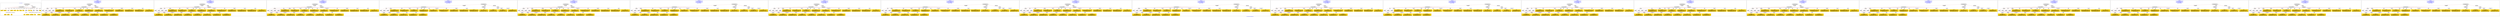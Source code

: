 digraph n0 {
fontcolor="blue"
remincross="true"
label="s23-s-national-portrait-gallery.json"
subgraph cluster_0 {
label="1-correct model"
n2[style="filled",color="white",fillcolor="lightgray",label="CulturalHeritageObject1"];
n3[shape="plaintext",style="filled",fillcolor="gold",label="Copyright"];
n4[shape="plaintext",style="filled",fillcolor="gold",label="DateOfWork"];
n5[style="filled",color="white",fillcolor="lightgray",label="Person1"];
n6[shape="plaintext",style="filled",fillcolor="gold",label="Description"];
n7[shape="plaintext",style="filled",fillcolor="gold",label="Dimension"];
n8[shape="plaintext",style="filled",fillcolor="gold",label="Medium"];
n9[shape="plaintext",style="filled",fillcolor="gold",label="CreditLine"];
n10[shape="plaintext",style="filled",fillcolor="gold",label="Owner"];
n11[style="filled",color="white",fillcolor="lightgray",label="Concept1"];
n12[shape="plaintext",style="filled",fillcolor="gold",label="Title"];
n13[shape="plaintext",style="filled",fillcolor="gold",label="Ref"];
n14[style="filled",color="white",fillcolor="lightgray",label="Person2"];
n15[style="filled",color="white",fillcolor="lightgray",label="Concept2"];
n16[shape="plaintext",style="filled",fillcolor="gold",label="birthDate"];
n17[shape="plaintext",style="filled",fillcolor="gold",label="deathDate"];
n18[shape="plaintext",style="filled",fillcolor="gold",label="Artist"];
n19[shape="plaintext",style="filled",fillcolor="gold",label="sitterBirthDate"];
n20[shape="plaintext",style="filled",fillcolor="gold",label="sitterDeathDate"];
n21[shape="plaintext",style="filled",fillcolor="gold",label="values"];
n22[style="filled",color="white",fillcolor="lightgray",label="EuropeanaAggregation1"];
n23[style="filled",color="white",fillcolor="lightgray",label="WebResource1"];
n24[shape="plaintext",style="filled",fillcolor="gold",label="Image"];
n25[shape="plaintext",style="filled",fillcolor="gold",label="values"];
n26[shape="plaintext",style="filled",fillcolor="gold",label="Classification"];
}
subgraph cluster_1 {
label="candidate 0\nlink coherence:0.9583333333333334\nnode coherence:1.0\nconfidence:0.6003751521007697\nmapping score:0.6445694951447011\ncost:23.99981\n-precision:0.96-recall:0.96"
n28[style="filled",color="white",fillcolor="lightgray",label="CulturalHeritageObject1"];
n29[style="filled",color="white",fillcolor="lightgray",label="Person1"];
n30[style="filled",color="white",fillcolor="lightgray",label="Person2"];
n31[style="filled",color="white",fillcolor="lightgray",label="Concept1"];
n32[style="filled",color="white",fillcolor="lightgray",label="Concept2"];
n33[style="filled",color="white",fillcolor="lightgray",label="EuropeanaAggregation1"];
n34[style="filled",color="white",fillcolor="lightgray",label="WebResource1"];
n35[shape="plaintext",style="filled",fillcolor="gold",label="Description\n[Person,biographicalInformation,0.433]\n[CulturalHeritageObject,description,0.411]\n[CulturalHeritageObject,title,0.091]\n[CulturalHeritageObject,provenance,0.066]"];
n36[shape="plaintext",style="filled",fillcolor="gold",label="sitterBirthDate\n[Person,dateOfBirth,0.502]\n[Person,dateOfDeath,0.395]\n[CulturalHeritageObject,description,0.056]\n[CulturalHeritageObject,title,0.046]"];
n37[shape="plaintext",style="filled",fillcolor="gold",label="Image\n[WebResource,classLink,0.862]\n[Document,classLink,0.131]\n[CulturalHeritageObject,description,0.005]\n[CulturalHeritageObject,medium,0.002]"];
n38[shape="plaintext",style="filled",fillcolor="gold",label="Medium\n[CulturalHeritageObject,medium,0.864]\n[CulturalHeritageObject,provenance,0.059]\n[CulturalHeritageObject,description,0.042]\n[Concept,prefLabel,0.036]"];
n39[shape="plaintext",style="filled",fillcolor="gold",label="DateOfWork\n[CulturalHeritageObject,created,0.397]\n[Person,dateOfDeath,0.295]\n[Person,dateOfBirth,0.264]\n[CulturalHeritageObject,description,0.044]"];
n40[shape="plaintext",style="filled",fillcolor="gold",label="sitterDeathDate\n[Person,dateOfDeath,0.503]\n[Person,dateOfBirth,0.384]\n[CulturalHeritageObject,description,0.059]\n[CulturalHeritageObject,title,0.054]"];
n41[shape="plaintext",style="filled",fillcolor="gold",label="Dimension\n[CulturalHeritageObject,extent,0.725]\n[CulturalHeritageObject,description,0.148]\n[CulturalHeritageObject,provenance,0.071]\n[CulturalHeritageObject,title,0.057]"];
n42[shape="plaintext",style="filled",fillcolor="gold",label="Title\n[Person,nameOfThePerson,0.446]\n[CulturalHeritageObject,title,0.248]\n[CulturalHeritageObject,description,0.163]\n[CulturalHeritageObject,provenance,0.144]"];
n43[shape="plaintext",style="filled",fillcolor="gold",label="deathDate\n[Person,dateOfDeath,0.473]\n[Person,dateOfBirth,0.368]\n[CulturalHeritageObject,created,0.09]\n[CulturalHeritageObject,description,0.07]"];
n44[shape="plaintext",style="filled",fillcolor="gold",label="birthDate\n[Person,dateOfBirth,0.509]\n[Person,dateOfDeath,0.38]\n[CulturalHeritageObject,description,0.067]\n[CulturalHeritageObject,created,0.044]"];
n45[shape="plaintext",style="filled",fillcolor="gold",label="Classification\n[Concept,prefLabel,0.512]\n[Person,biographicalInformation,0.27]\n[CulturalHeritageObject,description,0.131]\n[Person,nameOfThePerson,0.087]"];
n46[shape="plaintext",style="filled",fillcolor="gold",label="Artist\n[Person,nameOfThePerson,0.665]\n[Document,classLink,0.149]\n[CulturalHeritageObject,description,0.1]\n[CulturalHeritageObject,provenance,0.086]"];
n47[shape="plaintext",style="filled",fillcolor="gold",label="values\n[Person,nameOfThePerson,0.569]\n[CulturalHeritageObject,title,0.158]\n[Document,classLink,0.136]\n[CulturalHeritageObject,description,0.136]"];
n48[shape="plaintext",style="filled",fillcolor="gold",label="Ref\n[CulturalHeritageObject,accessionNumber,0.997]\n[CulturalHeritageObject,description,0.001]\n[CulturalHeritageObject,provenance,0.001]\n[CulturalHeritageObject,title,0.0]"];
n49[shape="plaintext",style="filled",fillcolor="gold",label="values\n[Concept,prefLabel,0.581]\n[CulturalHeritageObject,description,0.232]\n[Person,biographicalInformation,0.116]\n[CulturalHeritageObject,title,0.071]"];
n50[shape="plaintext",style="filled",fillcolor="gold",label="Copyright\n[CulturalHeritageObject,rights,0.873]\n[CulturalHeritageObject,provenance,0.057]\n[Person,nameOfThePerson,0.042]\n[CulturalHeritageObject,description,0.028]"];
n51[shape="plaintext",style="filled",fillcolor="gold",label="Owner\n[CulturalHeritageObject,rightsHolder,0.742]\n[CulturalHeritageObject,provenance,0.192]\n[Person,biographicalInformation,0.034]\n[CulturalHeritageObject,description,0.031]"];
n52[shape="plaintext",style="filled",fillcolor="gold",label="CreditLine\n[CulturalHeritageObject,rightsHolder,0.485]\n[CulturalHeritageObject,provenance,0.374]\n[CulturalHeritageObject,description,0.075]\n[Person,biographicalInformation,0.066]"];
}
subgraph cluster_2 {
label="candidate 1\nlink coherence:0.9583333333333334\nnode coherence:1.0\nconfidence:0.5885431980275847\nmapping score:0.6406255104536392\ncost:23.99981\n-precision:0.83-recall:0.83"
n54[style="filled",color="white",fillcolor="lightgray",label="CulturalHeritageObject1"];
n55[style="filled",color="white",fillcolor="lightgray",label="Person1"];
n56[style="filled",color="white",fillcolor="lightgray",label="Person2"];
n57[style="filled",color="white",fillcolor="lightgray",label="Concept1"];
n58[style="filled",color="white",fillcolor="lightgray",label="Concept2"];
n59[style="filled",color="white",fillcolor="lightgray",label="EuropeanaAggregation1"];
n60[style="filled",color="white",fillcolor="lightgray",label="WebResource1"];
n61[shape="plaintext",style="filled",fillcolor="gold",label="Description\n[Person,biographicalInformation,0.433]\n[CulturalHeritageObject,description,0.411]\n[CulturalHeritageObject,title,0.091]\n[CulturalHeritageObject,provenance,0.066]"];
n62[shape="plaintext",style="filled",fillcolor="gold",label="sitterBirthDate\n[Person,dateOfBirth,0.502]\n[Person,dateOfDeath,0.395]\n[CulturalHeritageObject,description,0.056]\n[CulturalHeritageObject,title,0.046]"];
n63[shape="plaintext",style="filled",fillcolor="gold",label="Image\n[WebResource,classLink,0.862]\n[Document,classLink,0.131]\n[CulturalHeritageObject,description,0.005]\n[CulturalHeritageObject,medium,0.002]"];
n64[shape="plaintext",style="filled",fillcolor="gold",label="Medium\n[CulturalHeritageObject,medium,0.864]\n[CulturalHeritageObject,provenance,0.059]\n[CulturalHeritageObject,description,0.042]\n[Concept,prefLabel,0.036]"];
n65[shape="plaintext",style="filled",fillcolor="gold",label="DateOfWork\n[CulturalHeritageObject,created,0.397]\n[Person,dateOfDeath,0.295]\n[Person,dateOfBirth,0.264]\n[CulturalHeritageObject,description,0.044]"];
n66[shape="plaintext",style="filled",fillcolor="gold",label="sitterDeathDate\n[Person,dateOfDeath,0.503]\n[Person,dateOfBirth,0.384]\n[CulturalHeritageObject,description,0.059]\n[CulturalHeritageObject,title,0.054]"];
n67[shape="plaintext",style="filled",fillcolor="gold",label="Dimension\n[CulturalHeritageObject,extent,0.725]\n[CulturalHeritageObject,description,0.148]\n[CulturalHeritageObject,provenance,0.071]\n[CulturalHeritageObject,title,0.057]"];
n68[shape="plaintext",style="filled",fillcolor="gold",label="values\n[Person,nameOfThePerson,0.569]\n[CulturalHeritageObject,title,0.158]\n[Document,classLink,0.136]\n[CulturalHeritageObject,description,0.136]"];
n69[shape="plaintext",style="filled",fillcolor="gold",label="deathDate\n[Person,dateOfDeath,0.473]\n[Person,dateOfBirth,0.368]\n[CulturalHeritageObject,created,0.09]\n[CulturalHeritageObject,description,0.07]"];
n70[shape="plaintext",style="filled",fillcolor="gold",label="birthDate\n[Person,dateOfBirth,0.509]\n[Person,dateOfDeath,0.38]\n[CulturalHeritageObject,description,0.067]\n[CulturalHeritageObject,created,0.044]"];
n71[shape="plaintext",style="filled",fillcolor="gold",label="Classification\n[Concept,prefLabel,0.512]\n[Person,biographicalInformation,0.27]\n[CulturalHeritageObject,description,0.131]\n[Person,nameOfThePerson,0.087]"];
n72[shape="plaintext",style="filled",fillcolor="gold",label="Artist\n[Person,nameOfThePerson,0.665]\n[Document,classLink,0.149]\n[CulturalHeritageObject,description,0.1]\n[CulturalHeritageObject,provenance,0.086]"];
n73[shape="plaintext",style="filled",fillcolor="gold",label="Title\n[Person,nameOfThePerson,0.446]\n[CulturalHeritageObject,title,0.248]\n[CulturalHeritageObject,description,0.163]\n[CulturalHeritageObject,provenance,0.144]"];
n74[shape="plaintext",style="filled",fillcolor="gold",label="Ref\n[CulturalHeritageObject,accessionNumber,0.997]\n[CulturalHeritageObject,description,0.001]\n[CulturalHeritageObject,provenance,0.001]\n[CulturalHeritageObject,title,0.0]"];
n75[shape="plaintext",style="filled",fillcolor="gold",label="values\n[Concept,prefLabel,0.581]\n[CulturalHeritageObject,description,0.232]\n[Person,biographicalInformation,0.116]\n[CulturalHeritageObject,title,0.071]"];
n76[shape="plaintext",style="filled",fillcolor="gold",label="Copyright\n[CulturalHeritageObject,rights,0.873]\n[CulturalHeritageObject,provenance,0.057]\n[Person,nameOfThePerson,0.042]\n[CulturalHeritageObject,description,0.028]"];
n77[shape="plaintext",style="filled",fillcolor="gold",label="Owner\n[CulturalHeritageObject,rightsHolder,0.742]\n[CulturalHeritageObject,provenance,0.192]\n[Person,biographicalInformation,0.034]\n[CulturalHeritageObject,description,0.031]"];
n78[shape="plaintext",style="filled",fillcolor="gold",label="CreditLine\n[CulturalHeritageObject,rightsHolder,0.485]\n[CulturalHeritageObject,provenance,0.374]\n[CulturalHeritageObject,description,0.075]\n[Person,biographicalInformation,0.066]"];
}
subgraph cluster_3 {
label="candidate 10\nlink coherence:0.9166666666666666\nnode coherence:1.0\nconfidence:0.5885431980275847\nmapping score:0.6406255104536392\ncost:123.009862\n-precision:0.83-recall:0.83"
n80[style="filled",color="white",fillcolor="lightgray",label="CulturalHeritageObject1"];
n81[style="filled",color="white",fillcolor="lightgray",label="Person1"];
n82[style="filled",color="white",fillcolor="lightgray",label="Person2"];
n83[style="filled",color="white",fillcolor="lightgray",label="Concept1"];
n84[style="filled",color="white",fillcolor="lightgray",label="Concept2"];
n85[style="filled",color="white",fillcolor="lightgray",label="EuropeanaAggregation1"];
n86[style="filled",color="white",fillcolor="lightgray",label="WebResource1"];
n87[shape="plaintext",style="filled",fillcolor="gold",label="Description\n[Person,biographicalInformation,0.433]\n[CulturalHeritageObject,description,0.411]\n[CulturalHeritageObject,title,0.091]\n[CulturalHeritageObject,provenance,0.066]"];
n88[shape="plaintext",style="filled",fillcolor="gold",label="sitterBirthDate\n[Person,dateOfBirth,0.502]\n[Person,dateOfDeath,0.395]\n[CulturalHeritageObject,description,0.056]\n[CulturalHeritageObject,title,0.046]"];
n89[shape="plaintext",style="filled",fillcolor="gold",label="Image\n[WebResource,classLink,0.862]\n[Document,classLink,0.131]\n[CulturalHeritageObject,description,0.005]\n[CulturalHeritageObject,medium,0.002]"];
n90[shape="plaintext",style="filled",fillcolor="gold",label="Medium\n[CulturalHeritageObject,medium,0.864]\n[CulturalHeritageObject,provenance,0.059]\n[CulturalHeritageObject,description,0.042]\n[Concept,prefLabel,0.036]"];
n91[shape="plaintext",style="filled",fillcolor="gold",label="DateOfWork\n[CulturalHeritageObject,created,0.397]\n[Person,dateOfDeath,0.295]\n[Person,dateOfBirth,0.264]\n[CulturalHeritageObject,description,0.044]"];
n92[shape="plaintext",style="filled",fillcolor="gold",label="sitterDeathDate\n[Person,dateOfDeath,0.503]\n[Person,dateOfBirth,0.384]\n[CulturalHeritageObject,description,0.059]\n[CulturalHeritageObject,title,0.054]"];
n93[shape="plaintext",style="filled",fillcolor="gold",label="Dimension\n[CulturalHeritageObject,extent,0.725]\n[CulturalHeritageObject,description,0.148]\n[CulturalHeritageObject,provenance,0.071]\n[CulturalHeritageObject,title,0.057]"];
n94[shape="plaintext",style="filled",fillcolor="gold",label="values\n[Person,nameOfThePerson,0.569]\n[CulturalHeritageObject,title,0.158]\n[Document,classLink,0.136]\n[CulturalHeritageObject,description,0.136]"];
n95[shape="plaintext",style="filled",fillcolor="gold",label="deathDate\n[Person,dateOfDeath,0.473]\n[Person,dateOfBirth,0.368]\n[CulturalHeritageObject,created,0.09]\n[CulturalHeritageObject,description,0.07]"];
n96[shape="plaintext",style="filled",fillcolor="gold",label="birthDate\n[Person,dateOfBirth,0.509]\n[Person,dateOfDeath,0.38]\n[CulturalHeritageObject,description,0.067]\n[CulturalHeritageObject,created,0.044]"];
n97[shape="plaintext",style="filled",fillcolor="gold",label="Classification\n[Concept,prefLabel,0.512]\n[Person,biographicalInformation,0.27]\n[CulturalHeritageObject,description,0.131]\n[Person,nameOfThePerson,0.087]"];
n98[shape="plaintext",style="filled",fillcolor="gold",label="Artist\n[Person,nameOfThePerson,0.665]\n[Document,classLink,0.149]\n[CulturalHeritageObject,description,0.1]\n[CulturalHeritageObject,provenance,0.086]"];
n99[shape="plaintext",style="filled",fillcolor="gold",label="Title\n[Person,nameOfThePerson,0.446]\n[CulturalHeritageObject,title,0.248]\n[CulturalHeritageObject,description,0.163]\n[CulturalHeritageObject,provenance,0.144]"];
n100[shape="plaintext",style="filled",fillcolor="gold",label="Ref\n[CulturalHeritageObject,accessionNumber,0.997]\n[CulturalHeritageObject,description,0.001]\n[CulturalHeritageObject,provenance,0.001]\n[CulturalHeritageObject,title,0.0]"];
n101[shape="plaintext",style="filled",fillcolor="gold",label="values\n[Concept,prefLabel,0.581]\n[CulturalHeritageObject,description,0.232]\n[Person,biographicalInformation,0.116]\n[CulturalHeritageObject,title,0.071]"];
n102[shape="plaintext",style="filled",fillcolor="gold",label="Copyright\n[CulturalHeritageObject,rights,0.873]\n[CulturalHeritageObject,provenance,0.057]\n[Person,nameOfThePerson,0.042]\n[CulturalHeritageObject,description,0.028]"];
n103[shape="plaintext",style="filled",fillcolor="gold",label="Owner\n[CulturalHeritageObject,rightsHolder,0.742]\n[CulturalHeritageObject,provenance,0.192]\n[Person,biographicalInformation,0.034]\n[CulturalHeritageObject,description,0.031]"];
n104[shape="plaintext",style="filled",fillcolor="gold",label="CreditLine\n[CulturalHeritageObject,rightsHolder,0.485]\n[CulturalHeritageObject,provenance,0.374]\n[CulturalHeritageObject,description,0.075]\n[Person,biographicalInformation,0.066]"];
}
subgraph cluster_4 {
label="candidate 11\nlink coherence:0.9166666666666666\nnode coherence:1.0\nconfidence:0.5885431980275847\nmapping score:0.6406255104536392\ncost:123.009882\n-precision:0.79-recall:0.79"
n106[style="filled",color="white",fillcolor="lightgray",label="CulturalHeritageObject1"];
n107[style="filled",color="white",fillcolor="lightgray",label="Person2"];
n108[style="filled",color="white",fillcolor="lightgray",label="Concept1"];
n109[style="filled",color="white",fillcolor="lightgray",label="Concept2"];
n110[style="filled",color="white",fillcolor="lightgray",label="EuropeanaAggregation1"];
n111[style="filled",color="white",fillcolor="lightgray",label="WebResource1"];
n112[style="filled",color="white",fillcolor="lightgray",label="Person1"];
n113[shape="plaintext",style="filled",fillcolor="gold",label="Description\n[Person,biographicalInformation,0.433]\n[CulturalHeritageObject,description,0.411]\n[CulturalHeritageObject,title,0.091]\n[CulturalHeritageObject,provenance,0.066]"];
n114[shape="plaintext",style="filled",fillcolor="gold",label="sitterBirthDate\n[Person,dateOfBirth,0.502]\n[Person,dateOfDeath,0.395]\n[CulturalHeritageObject,description,0.056]\n[CulturalHeritageObject,title,0.046]"];
n115[shape="plaintext",style="filled",fillcolor="gold",label="Image\n[WebResource,classLink,0.862]\n[Document,classLink,0.131]\n[CulturalHeritageObject,description,0.005]\n[CulturalHeritageObject,medium,0.002]"];
n116[shape="plaintext",style="filled",fillcolor="gold",label="Medium\n[CulturalHeritageObject,medium,0.864]\n[CulturalHeritageObject,provenance,0.059]\n[CulturalHeritageObject,description,0.042]\n[Concept,prefLabel,0.036]"];
n117[shape="plaintext",style="filled",fillcolor="gold",label="DateOfWork\n[CulturalHeritageObject,created,0.397]\n[Person,dateOfDeath,0.295]\n[Person,dateOfBirth,0.264]\n[CulturalHeritageObject,description,0.044]"];
n118[shape="plaintext",style="filled",fillcolor="gold",label="sitterDeathDate\n[Person,dateOfDeath,0.503]\n[Person,dateOfBirth,0.384]\n[CulturalHeritageObject,description,0.059]\n[CulturalHeritageObject,title,0.054]"];
n119[shape="plaintext",style="filled",fillcolor="gold",label="Dimension\n[CulturalHeritageObject,extent,0.725]\n[CulturalHeritageObject,description,0.148]\n[CulturalHeritageObject,provenance,0.071]\n[CulturalHeritageObject,title,0.057]"];
n120[shape="plaintext",style="filled",fillcolor="gold",label="values\n[Person,nameOfThePerson,0.569]\n[CulturalHeritageObject,title,0.158]\n[Document,classLink,0.136]\n[CulturalHeritageObject,description,0.136]"];
n121[shape="plaintext",style="filled",fillcolor="gold",label="deathDate\n[Person,dateOfDeath,0.473]\n[Person,dateOfBirth,0.368]\n[CulturalHeritageObject,created,0.09]\n[CulturalHeritageObject,description,0.07]"];
n122[shape="plaintext",style="filled",fillcolor="gold",label="birthDate\n[Person,dateOfBirth,0.509]\n[Person,dateOfDeath,0.38]\n[CulturalHeritageObject,description,0.067]\n[CulturalHeritageObject,created,0.044]"];
n123[shape="plaintext",style="filled",fillcolor="gold",label="Classification\n[Concept,prefLabel,0.512]\n[Person,biographicalInformation,0.27]\n[CulturalHeritageObject,description,0.131]\n[Person,nameOfThePerson,0.087]"];
n124[shape="plaintext",style="filled",fillcolor="gold",label="Artist\n[Person,nameOfThePerson,0.665]\n[Document,classLink,0.149]\n[CulturalHeritageObject,description,0.1]\n[CulturalHeritageObject,provenance,0.086]"];
n125[shape="plaintext",style="filled",fillcolor="gold",label="Title\n[Person,nameOfThePerson,0.446]\n[CulturalHeritageObject,title,0.248]\n[CulturalHeritageObject,description,0.163]\n[CulturalHeritageObject,provenance,0.144]"];
n126[shape="plaintext",style="filled",fillcolor="gold",label="Ref\n[CulturalHeritageObject,accessionNumber,0.997]\n[CulturalHeritageObject,description,0.001]\n[CulturalHeritageObject,provenance,0.001]\n[CulturalHeritageObject,title,0.0]"];
n127[shape="plaintext",style="filled",fillcolor="gold",label="values\n[Concept,prefLabel,0.581]\n[CulturalHeritageObject,description,0.232]\n[Person,biographicalInformation,0.116]\n[CulturalHeritageObject,title,0.071]"];
n128[shape="plaintext",style="filled",fillcolor="gold",label="Copyright\n[CulturalHeritageObject,rights,0.873]\n[CulturalHeritageObject,provenance,0.057]\n[Person,nameOfThePerson,0.042]\n[CulturalHeritageObject,description,0.028]"];
n129[shape="plaintext",style="filled",fillcolor="gold",label="Owner\n[CulturalHeritageObject,rightsHolder,0.742]\n[CulturalHeritageObject,provenance,0.192]\n[Person,biographicalInformation,0.034]\n[CulturalHeritageObject,description,0.031]"];
n130[shape="plaintext",style="filled",fillcolor="gold",label="CreditLine\n[CulturalHeritageObject,rightsHolder,0.485]\n[CulturalHeritageObject,provenance,0.374]\n[CulturalHeritageObject,description,0.075]\n[Person,biographicalInformation,0.066]"];
}
subgraph cluster_5 {
label="candidate 12\nlink coherence:0.9166666666666666\nnode coherence:1.0\nconfidence:0.5767436207178842\nmapping score:0.6366923180170725\ncost:23.9998\n-precision:0.79-recall:0.79"
n132[style="filled",color="white",fillcolor="lightgray",label="CulturalHeritageObject1"];
n133[style="filled",color="white",fillcolor="lightgray",label="Person1"];
n134[style="filled",color="white",fillcolor="lightgray",label="Person2"];
n135[style="filled",color="white",fillcolor="lightgray",label="Concept1"];
n136[style="filled",color="white",fillcolor="lightgray",label="Concept2"];
n137[style="filled",color="white",fillcolor="lightgray",label="EuropeanaAggregation1"];
n138[style="filled",color="white",fillcolor="lightgray",label="WebResource1"];
n139[shape="plaintext",style="filled",fillcolor="gold",label="Description\n[Person,biographicalInformation,0.433]\n[CulturalHeritageObject,description,0.411]\n[CulturalHeritageObject,title,0.091]\n[CulturalHeritageObject,provenance,0.066]"];
n140[shape="plaintext",style="filled",fillcolor="gold",label="deathDate\n[Person,dateOfDeath,0.473]\n[Person,dateOfBirth,0.368]\n[CulturalHeritageObject,created,0.09]\n[CulturalHeritageObject,description,0.07]"];
n141[shape="plaintext",style="filled",fillcolor="gold",label="Image\n[WebResource,classLink,0.862]\n[Document,classLink,0.131]\n[CulturalHeritageObject,description,0.005]\n[CulturalHeritageObject,medium,0.002]"];
n142[shape="plaintext",style="filled",fillcolor="gold",label="Medium\n[CulturalHeritageObject,medium,0.864]\n[CulturalHeritageObject,provenance,0.059]\n[CulturalHeritageObject,description,0.042]\n[Concept,prefLabel,0.036]"];
n143[shape="plaintext",style="filled",fillcolor="gold",label="DateOfWork\n[CulturalHeritageObject,created,0.397]\n[Person,dateOfDeath,0.295]\n[Person,dateOfBirth,0.264]\n[CulturalHeritageObject,description,0.044]"];
n144[shape="plaintext",style="filled",fillcolor="gold",label="sitterDeathDate\n[Person,dateOfDeath,0.503]\n[Person,dateOfBirth,0.384]\n[CulturalHeritageObject,description,0.059]\n[CulturalHeritageObject,title,0.054]"];
n145[shape="plaintext",style="filled",fillcolor="gold",label="Dimension\n[CulturalHeritageObject,extent,0.725]\n[CulturalHeritageObject,description,0.148]\n[CulturalHeritageObject,provenance,0.071]\n[CulturalHeritageObject,title,0.057]"];
n146[shape="plaintext",style="filled",fillcolor="gold",label="values\n[Person,nameOfThePerson,0.569]\n[CulturalHeritageObject,title,0.158]\n[Document,classLink,0.136]\n[CulturalHeritageObject,description,0.136]"];
n147[shape="plaintext",style="filled",fillcolor="gold",label="sitterBirthDate\n[Person,dateOfBirth,0.502]\n[Person,dateOfDeath,0.395]\n[CulturalHeritageObject,description,0.056]\n[CulturalHeritageObject,title,0.046]"];
n148[shape="plaintext",style="filled",fillcolor="gold",label="birthDate\n[Person,dateOfBirth,0.509]\n[Person,dateOfDeath,0.38]\n[CulturalHeritageObject,description,0.067]\n[CulturalHeritageObject,created,0.044]"];
n149[shape="plaintext",style="filled",fillcolor="gold",label="Classification\n[Concept,prefLabel,0.512]\n[Person,biographicalInformation,0.27]\n[CulturalHeritageObject,description,0.131]\n[Person,nameOfThePerson,0.087]"];
n150[shape="plaintext",style="filled",fillcolor="gold",label="Artist\n[Person,nameOfThePerson,0.665]\n[Document,classLink,0.149]\n[CulturalHeritageObject,description,0.1]\n[CulturalHeritageObject,provenance,0.086]"];
n151[shape="plaintext",style="filled",fillcolor="gold",label="Title\n[Person,nameOfThePerson,0.446]\n[CulturalHeritageObject,title,0.248]\n[CulturalHeritageObject,description,0.163]\n[CulturalHeritageObject,provenance,0.144]"];
n152[shape="plaintext",style="filled",fillcolor="gold",label="Ref\n[CulturalHeritageObject,accessionNumber,0.997]\n[CulturalHeritageObject,description,0.001]\n[CulturalHeritageObject,provenance,0.001]\n[CulturalHeritageObject,title,0.0]"];
n153[shape="plaintext",style="filled",fillcolor="gold",label="values\n[Concept,prefLabel,0.581]\n[CulturalHeritageObject,description,0.232]\n[Person,biographicalInformation,0.116]\n[CulturalHeritageObject,title,0.071]"];
n154[shape="plaintext",style="filled",fillcolor="gold",label="Copyright\n[CulturalHeritageObject,rights,0.873]\n[CulturalHeritageObject,provenance,0.057]\n[Person,nameOfThePerson,0.042]\n[CulturalHeritageObject,description,0.028]"];
n155[shape="plaintext",style="filled",fillcolor="gold",label="Owner\n[CulturalHeritageObject,rightsHolder,0.742]\n[CulturalHeritageObject,provenance,0.192]\n[Person,biographicalInformation,0.034]\n[CulturalHeritageObject,description,0.031]"];
n156[shape="plaintext",style="filled",fillcolor="gold",label="CreditLine\n[CulturalHeritageObject,rightsHolder,0.485]\n[CulturalHeritageObject,provenance,0.374]\n[CulturalHeritageObject,description,0.075]\n[Person,biographicalInformation,0.066]"];
}
subgraph cluster_6 {
label="candidate 13\nlink coherence:0.9166666666666666\nnode coherence:1.0\nconfidence:0.5767436207178842\nmapping score:0.6366923180170725\ncost:123.009812\n-precision:0.71-recall:0.71"
n158[style="filled",color="white",fillcolor="lightgray",label="CulturalHeritageObject1"];
n159[style="filled",color="white",fillcolor="lightgray",label="Person1"];
n160[style="filled",color="white",fillcolor="lightgray",label="Concept1"];
n161[style="filled",color="white",fillcolor="lightgray",label="Concept2"];
n162[style="filled",color="white",fillcolor="lightgray",label="EuropeanaAggregation1"];
n163[style="filled",color="white",fillcolor="lightgray",label="WebResource1"];
n164[style="filled",color="white",fillcolor="lightgray",label="Person2"];
n165[shape="plaintext",style="filled",fillcolor="gold",label="Description\n[Person,biographicalInformation,0.433]\n[CulturalHeritageObject,description,0.411]\n[CulturalHeritageObject,title,0.091]\n[CulturalHeritageObject,provenance,0.066]"];
n166[shape="plaintext",style="filled",fillcolor="gold",label="deathDate\n[Person,dateOfDeath,0.473]\n[Person,dateOfBirth,0.368]\n[CulturalHeritageObject,created,0.09]\n[CulturalHeritageObject,description,0.07]"];
n167[shape="plaintext",style="filled",fillcolor="gold",label="Image\n[WebResource,classLink,0.862]\n[Document,classLink,0.131]\n[CulturalHeritageObject,description,0.005]\n[CulturalHeritageObject,medium,0.002]"];
n168[shape="plaintext",style="filled",fillcolor="gold",label="Medium\n[CulturalHeritageObject,medium,0.864]\n[CulturalHeritageObject,provenance,0.059]\n[CulturalHeritageObject,description,0.042]\n[Concept,prefLabel,0.036]"];
n169[shape="plaintext",style="filled",fillcolor="gold",label="DateOfWork\n[CulturalHeritageObject,created,0.397]\n[Person,dateOfDeath,0.295]\n[Person,dateOfBirth,0.264]\n[CulturalHeritageObject,description,0.044]"];
n170[shape="plaintext",style="filled",fillcolor="gold",label="sitterDeathDate\n[Person,dateOfDeath,0.503]\n[Person,dateOfBirth,0.384]\n[CulturalHeritageObject,description,0.059]\n[CulturalHeritageObject,title,0.054]"];
n171[shape="plaintext",style="filled",fillcolor="gold",label="Dimension\n[CulturalHeritageObject,extent,0.725]\n[CulturalHeritageObject,description,0.148]\n[CulturalHeritageObject,provenance,0.071]\n[CulturalHeritageObject,title,0.057]"];
n172[shape="plaintext",style="filled",fillcolor="gold",label="values\n[Person,nameOfThePerson,0.569]\n[CulturalHeritageObject,title,0.158]\n[Document,classLink,0.136]\n[CulturalHeritageObject,description,0.136]"];
n173[shape="plaintext",style="filled",fillcolor="gold",label="sitterBirthDate\n[Person,dateOfBirth,0.502]\n[Person,dateOfDeath,0.395]\n[CulturalHeritageObject,description,0.056]\n[CulturalHeritageObject,title,0.046]"];
n174[shape="plaintext",style="filled",fillcolor="gold",label="birthDate\n[Person,dateOfBirth,0.509]\n[Person,dateOfDeath,0.38]\n[CulturalHeritageObject,description,0.067]\n[CulturalHeritageObject,created,0.044]"];
n175[shape="plaintext",style="filled",fillcolor="gold",label="Classification\n[Concept,prefLabel,0.512]\n[Person,biographicalInformation,0.27]\n[CulturalHeritageObject,description,0.131]\n[Person,nameOfThePerson,0.087]"];
n176[shape="plaintext",style="filled",fillcolor="gold",label="Artist\n[Person,nameOfThePerson,0.665]\n[Document,classLink,0.149]\n[CulturalHeritageObject,description,0.1]\n[CulturalHeritageObject,provenance,0.086]"];
n177[shape="plaintext",style="filled",fillcolor="gold",label="Title\n[Person,nameOfThePerson,0.446]\n[CulturalHeritageObject,title,0.248]\n[CulturalHeritageObject,description,0.163]\n[CulturalHeritageObject,provenance,0.144]"];
n178[shape="plaintext",style="filled",fillcolor="gold",label="Ref\n[CulturalHeritageObject,accessionNumber,0.997]\n[CulturalHeritageObject,description,0.001]\n[CulturalHeritageObject,provenance,0.001]\n[CulturalHeritageObject,title,0.0]"];
n179[shape="plaintext",style="filled",fillcolor="gold",label="values\n[Concept,prefLabel,0.581]\n[CulturalHeritageObject,description,0.232]\n[Person,biographicalInformation,0.116]\n[CulturalHeritageObject,title,0.071]"];
n180[shape="plaintext",style="filled",fillcolor="gold",label="Copyright\n[CulturalHeritageObject,rights,0.873]\n[CulturalHeritageObject,provenance,0.057]\n[Person,nameOfThePerson,0.042]\n[CulturalHeritageObject,description,0.028]"];
n181[shape="plaintext",style="filled",fillcolor="gold",label="Owner\n[CulturalHeritageObject,rightsHolder,0.742]\n[CulturalHeritageObject,provenance,0.192]\n[Person,biographicalInformation,0.034]\n[CulturalHeritageObject,description,0.031]"];
n182[shape="plaintext",style="filled",fillcolor="gold",label="CreditLine\n[CulturalHeritageObject,rightsHolder,0.485]\n[CulturalHeritageObject,provenance,0.374]\n[CulturalHeritageObject,description,0.075]\n[Person,biographicalInformation,0.066]"];
}
subgraph cluster_7 {
label="candidate 14\nlink coherence:0.9166666666666666\nnode coherence:1.0\nconfidence:0.5767436207178842\nmapping score:0.6366923180170725\ncost:123.009862\n-precision:0.75-recall:0.75"
n184[style="filled",color="white",fillcolor="lightgray",label="CulturalHeritageObject1"];
n185[style="filled",color="white",fillcolor="lightgray",label="Person1"];
n186[style="filled",color="white",fillcolor="lightgray",label="Person2"];
n187[style="filled",color="white",fillcolor="lightgray",label="Concept1"];
n188[style="filled",color="white",fillcolor="lightgray",label="Concept2"];
n189[style="filled",color="white",fillcolor="lightgray",label="EuropeanaAggregation1"];
n190[style="filled",color="white",fillcolor="lightgray",label="WebResource1"];
n191[shape="plaintext",style="filled",fillcolor="gold",label="Description\n[Person,biographicalInformation,0.433]\n[CulturalHeritageObject,description,0.411]\n[CulturalHeritageObject,title,0.091]\n[CulturalHeritageObject,provenance,0.066]"];
n192[shape="plaintext",style="filled",fillcolor="gold",label="deathDate\n[Person,dateOfDeath,0.473]\n[Person,dateOfBirth,0.368]\n[CulturalHeritageObject,created,0.09]\n[CulturalHeritageObject,description,0.07]"];
n193[shape="plaintext",style="filled",fillcolor="gold",label="Image\n[WebResource,classLink,0.862]\n[Document,classLink,0.131]\n[CulturalHeritageObject,description,0.005]\n[CulturalHeritageObject,medium,0.002]"];
n194[shape="plaintext",style="filled",fillcolor="gold",label="Medium\n[CulturalHeritageObject,medium,0.864]\n[CulturalHeritageObject,provenance,0.059]\n[CulturalHeritageObject,description,0.042]\n[Concept,prefLabel,0.036]"];
n195[shape="plaintext",style="filled",fillcolor="gold",label="DateOfWork\n[CulturalHeritageObject,created,0.397]\n[Person,dateOfDeath,0.295]\n[Person,dateOfBirth,0.264]\n[CulturalHeritageObject,description,0.044]"];
n196[shape="plaintext",style="filled",fillcolor="gold",label="sitterDeathDate\n[Person,dateOfDeath,0.503]\n[Person,dateOfBirth,0.384]\n[CulturalHeritageObject,description,0.059]\n[CulturalHeritageObject,title,0.054]"];
n197[shape="plaintext",style="filled",fillcolor="gold",label="Dimension\n[CulturalHeritageObject,extent,0.725]\n[CulturalHeritageObject,description,0.148]\n[CulturalHeritageObject,provenance,0.071]\n[CulturalHeritageObject,title,0.057]"];
n198[shape="plaintext",style="filled",fillcolor="gold",label="values\n[Person,nameOfThePerson,0.569]\n[CulturalHeritageObject,title,0.158]\n[Document,classLink,0.136]\n[CulturalHeritageObject,description,0.136]"];
n199[shape="plaintext",style="filled",fillcolor="gold",label="sitterBirthDate\n[Person,dateOfBirth,0.502]\n[Person,dateOfDeath,0.395]\n[CulturalHeritageObject,description,0.056]\n[CulturalHeritageObject,title,0.046]"];
n200[shape="plaintext",style="filled",fillcolor="gold",label="birthDate\n[Person,dateOfBirth,0.509]\n[Person,dateOfDeath,0.38]\n[CulturalHeritageObject,description,0.067]\n[CulturalHeritageObject,created,0.044]"];
n201[shape="plaintext",style="filled",fillcolor="gold",label="Classification\n[Concept,prefLabel,0.512]\n[Person,biographicalInformation,0.27]\n[CulturalHeritageObject,description,0.131]\n[Person,nameOfThePerson,0.087]"];
n202[shape="plaintext",style="filled",fillcolor="gold",label="Artist\n[Person,nameOfThePerson,0.665]\n[Document,classLink,0.149]\n[CulturalHeritageObject,description,0.1]\n[CulturalHeritageObject,provenance,0.086]"];
n203[shape="plaintext",style="filled",fillcolor="gold",label="Title\n[Person,nameOfThePerson,0.446]\n[CulturalHeritageObject,title,0.248]\n[CulturalHeritageObject,description,0.163]\n[CulturalHeritageObject,provenance,0.144]"];
n204[shape="plaintext",style="filled",fillcolor="gold",label="Ref\n[CulturalHeritageObject,accessionNumber,0.997]\n[CulturalHeritageObject,description,0.001]\n[CulturalHeritageObject,provenance,0.001]\n[CulturalHeritageObject,title,0.0]"];
n205[shape="plaintext",style="filled",fillcolor="gold",label="values\n[Concept,prefLabel,0.581]\n[CulturalHeritageObject,description,0.232]\n[Person,biographicalInformation,0.116]\n[CulturalHeritageObject,title,0.071]"];
n206[shape="plaintext",style="filled",fillcolor="gold",label="Copyright\n[CulturalHeritageObject,rights,0.873]\n[CulturalHeritageObject,provenance,0.057]\n[Person,nameOfThePerson,0.042]\n[CulturalHeritageObject,description,0.028]"];
n207[shape="plaintext",style="filled",fillcolor="gold",label="Owner\n[CulturalHeritageObject,rightsHolder,0.742]\n[CulturalHeritageObject,provenance,0.192]\n[Person,biographicalInformation,0.034]\n[CulturalHeritageObject,description,0.031]"];
n208[shape="plaintext",style="filled",fillcolor="gold",label="CreditLine\n[CulturalHeritageObject,rightsHolder,0.485]\n[CulturalHeritageObject,provenance,0.374]\n[CulturalHeritageObject,description,0.075]\n[Person,biographicalInformation,0.066]"];
}
subgraph cluster_8 {
label="candidate 15\nlink coherence:0.9166666666666666\nnode coherence:1.0\nconfidence:0.5767436207178842\nmapping score:0.6366923180170725\ncost:123.009882\n-precision:0.71-recall:0.71"
n210[style="filled",color="white",fillcolor="lightgray",label="CulturalHeritageObject1"];
n211[style="filled",color="white",fillcolor="lightgray",label="Person2"];
n212[style="filled",color="white",fillcolor="lightgray",label="Concept1"];
n213[style="filled",color="white",fillcolor="lightgray",label="Concept2"];
n214[style="filled",color="white",fillcolor="lightgray",label="EuropeanaAggregation1"];
n215[style="filled",color="white",fillcolor="lightgray",label="WebResource1"];
n216[style="filled",color="white",fillcolor="lightgray",label="Person1"];
n217[shape="plaintext",style="filled",fillcolor="gold",label="Description\n[Person,biographicalInformation,0.433]\n[CulturalHeritageObject,description,0.411]\n[CulturalHeritageObject,title,0.091]\n[CulturalHeritageObject,provenance,0.066]"];
n218[shape="plaintext",style="filled",fillcolor="gold",label="deathDate\n[Person,dateOfDeath,0.473]\n[Person,dateOfBirth,0.368]\n[CulturalHeritageObject,created,0.09]\n[CulturalHeritageObject,description,0.07]"];
n219[shape="plaintext",style="filled",fillcolor="gold",label="Image\n[WebResource,classLink,0.862]\n[Document,classLink,0.131]\n[CulturalHeritageObject,description,0.005]\n[CulturalHeritageObject,medium,0.002]"];
n220[shape="plaintext",style="filled",fillcolor="gold",label="Medium\n[CulturalHeritageObject,medium,0.864]\n[CulturalHeritageObject,provenance,0.059]\n[CulturalHeritageObject,description,0.042]\n[Concept,prefLabel,0.036]"];
n221[shape="plaintext",style="filled",fillcolor="gold",label="DateOfWork\n[CulturalHeritageObject,created,0.397]\n[Person,dateOfDeath,0.295]\n[Person,dateOfBirth,0.264]\n[CulturalHeritageObject,description,0.044]"];
n222[shape="plaintext",style="filled",fillcolor="gold",label="sitterDeathDate\n[Person,dateOfDeath,0.503]\n[Person,dateOfBirth,0.384]\n[CulturalHeritageObject,description,0.059]\n[CulturalHeritageObject,title,0.054]"];
n223[shape="plaintext",style="filled",fillcolor="gold",label="Dimension\n[CulturalHeritageObject,extent,0.725]\n[CulturalHeritageObject,description,0.148]\n[CulturalHeritageObject,provenance,0.071]\n[CulturalHeritageObject,title,0.057]"];
n224[shape="plaintext",style="filled",fillcolor="gold",label="values\n[Person,nameOfThePerson,0.569]\n[CulturalHeritageObject,title,0.158]\n[Document,classLink,0.136]\n[CulturalHeritageObject,description,0.136]"];
n225[shape="plaintext",style="filled",fillcolor="gold",label="sitterBirthDate\n[Person,dateOfBirth,0.502]\n[Person,dateOfDeath,0.395]\n[CulturalHeritageObject,description,0.056]\n[CulturalHeritageObject,title,0.046]"];
n226[shape="plaintext",style="filled",fillcolor="gold",label="birthDate\n[Person,dateOfBirth,0.509]\n[Person,dateOfDeath,0.38]\n[CulturalHeritageObject,description,0.067]\n[CulturalHeritageObject,created,0.044]"];
n227[shape="plaintext",style="filled",fillcolor="gold",label="Classification\n[Concept,prefLabel,0.512]\n[Person,biographicalInformation,0.27]\n[CulturalHeritageObject,description,0.131]\n[Person,nameOfThePerson,0.087]"];
n228[shape="plaintext",style="filled",fillcolor="gold",label="Artist\n[Person,nameOfThePerson,0.665]\n[Document,classLink,0.149]\n[CulturalHeritageObject,description,0.1]\n[CulturalHeritageObject,provenance,0.086]"];
n229[shape="plaintext",style="filled",fillcolor="gold",label="Title\n[Person,nameOfThePerson,0.446]\n[CulturalHeritageObject,title,0.248]\n[CulturalHeritageObject,description,0.163]\n[CulturalHeritageObject,provenance,0.144]"];
n230[shape="plaintext",style="filled",fillcolor="gold",label="Ref\n[CulturalHeritageObject,accessionNumber,0.997]\n[CulturalHeritageObject,description,0.001]\n[CulturalHeritageObject,provenance,0.001]\n[CulturalHeritageObject,title,0.0]"];
n231[shape="plaintext",style="filled",fillcolor="gold",label="values\n[Concept,prefLabel,0.581]\n[CulturalHeritageObject,description,0.232]\n[Person,biographicalInformation,0.116]\n[CulturalHeritageObject,title,0.071]"];
n232[shape="plaintext",style="filled",fillcolor="gold",label="Copyright\n[CulturalHeritageObject,rights,0.873]\n[CulturalHeritageObject,provenance,0.057]\n[Person,nameOfThePerson,0.042]\n[CulturalHeritageObject,description,0.028]"];
n233[shape="plaintext",style="filled",fillcolor="gold",label="Owner\n[CulturalHeritageObject,rightsHolder,0.742]\n[CulturalHeritageObject,provenance,0.192]\n[Person,biographicalInformation,0.034]\n[CulturalHeritageObject,description,0.031]"];
n234[shape="plaintext",style="filled",fillcolor="gold",label="CreditLine\n[CulturalHeritageObject,rightsHolder,0.485]\n[CulturalHeritageObject,provenance,0.374]\n[CulturalHeritageObject,description,0.075]\n[Person,biographicalInformation,0.066]"];
}
subgraph cluster_9 {
label="candidate 16\nlink coherence:0.9166666666666666\nnode coherence:1.0\nconfidence:0.5759461841761744\nmapping score:0.6364265058365025\ncost:23.9998\n-precision:0.79-recall:0.79"
n236[style="filled",color="white",fillcolor="lightgray",label="CulturalHeritageObject1"];
n237[style="filled",color="white",fillcolor="lightgray",label="Person1"];
n238[style="filled",color="white",fillcolor="lightgray",label="Person2"];
n239[style="filled",color="white",fillcolor="lightgray",label="Concept1"];
n240[style="filled",color="white",fillcolor="lightgray",label="Concept2"];
n241[style="filled",color="white",fillcolor="lightgray",label="EuropeanaAggregation1"];
n242[style="filled",color="white",fillcolor="lightgray",label="WebResource1"];
n243[shape="plaintext",style="filled",fillcolor="gold",label="Description\n[Person,biographicalInformation,0.433]\n[CulturalHeritageObject,description,0.411]\n[CulturalHeritageObject,title,0.091]\n[CulturalHeritageObject,provenance,0.066]"];
n244[shape="plaintext",style="filled",fillcolor="gold",label="sitterDeathDate\n[Person,dateOfDeath,0.503]\n[Person,dateOfBirth,0.384]\n[CulturalHeritageObject,description,0.059]\n[CulturalHeritageObject,title,0.054]"];
n245[shape="plaintext",style="filled",fillcolor="gold",label="Image\n[WebResource,classLink,0.862]\n[Document,classLink,0.131]\n[CulturalHeritageObject,description,0.005]\n[CulturalHeritageObject,medium,0.002]"];
n246[shape="plaintext",style="filled",fillcolor="gold",label="Medium\n[CulturalHeritageObject,medium,0.864]\n[CulturalHeritageObject,provenance,0.059]\n[CulturalHeritageObject,description,0.042]\n[Concept,prefLabel,0.036]"];
n247[shape="plaintext",style="filled",fillcolor="gold",label="DateOfWork\n[CulturalHeritageObject,created,0.397]\n[Person,dateOfDeath,0.295]\n[Person,dateOfBirth,0.264]\n[CulturalHeritageObject,description,0.044]"];
n248[shape="plaintext",style="filled",fillcolor="gold",label="sitterBirthDate\n[Person,dateOfBirth,0.502]\n[Person,dateOfDeath,0.395]\n[CulturalHeritageObject,description,0.056]\n[CulturalHeritageObject,title,0.046]"];
n249[shape="plaintext",style="filled",fillcolor="gold",label="Dimension\n[CulturalHeritageObject,extent,0.725]\n[CulturalHeritageObject,description,0.148]\n[CulturalHeritageObject,provenance,0.071]\n[CulturalHeritageObject,title,0.057]"];
n250[shape="plaintext",style="filled",fillcolor="gold",label="values\n[Person,nameOfThePerson,0.569]\n[CulturalHeritageObject,title,0.158]\n[Document,classLink,0.136]\n[CulturalHeritageObject,description,0.136]"];
n251[shape="plaintext",style="filled",fillcolor="gold",label="deathDate\n[Person,dateOfDeath,0.473]\n[Person,dateOfBirth,0.368]\n[CulturalHeritageObject,created,0.09]\n[CulturalHeritageObject,description,0.07]"];
n252[shape="plaintext",style="filled",fillcolor="gold",label="birthDate\n[Person,dateOfBirth,0.509]\n[Person,dateOfDeath,0.38]\n[CulturalHeritageObject,description,0.067]\n[CulturalHeritageObject,created,0.044]"];
n253[shape="plaintext",style="filled",fillcolor="gold",label="Classification\n[Concept,prefLabel,0.512]\n[Person,biographicalInformation,0.27]\n[CulturalHeritageObject,description,0.131]\n[Person,nameOfThePerson,0.087]"];
n254[shape="plaintext",style="filled",fillcolor="gold",label="Artist\n[Person,nameOfThePerson,0.665]\n[Document,classLink,0.149]\n[CulturalHeritageObject,description,0.1]\n[CulturalHeritageObject,provenance,0.086]"];
n255[shape="plaintext",style="filled",fillcolor="gold",label="Title\n[Person,nameOfThePerson,0.446]\n[CulturalHeritageObject,title,0.248]\n[CulturalHeritageObject,description,0.163]\n[CulturalHeritageObject,provenance,0.144]"];
n256[shape="plaintext",style="filled",fillcolor="gold",label="Ref\n[CulturalHeritageObject,accessionNumber,0.997]\n[CulturalHeritageObject,description,0.001]\n[CulturalHeritageObject,provenance,0.001]\n[CulturalHeritageObject,title,0.0]"];
n257[shape="plaintext",style="filled",fillcolor="gold",label="values\n[Concept,prefLabel,0.581]\n[CulturalHeritageObject,description,0.232]\n[Person,biographicalInformation,0.116]\n[CulturalHeritageObject,title,0.071]"];
n258[shape="plaintext",style="filled",fillcolor="gold",label="Copyright\n[CulturalHeritageObject,rights,0.873]\n[CulturalHeritageObject,provenance,0.057]\n[Person,nameOfThePerson,0.042]\n[CulturalHeritageObject,description,0.028]"];
n259[shape="plaintext",style="filled",fillcolor="gold",label="Owner\n[CulturalHeritageObject,rightsHolder,0.742]\n[CulturalHeritageObject,provenance,0.192]\n[Person,biographicalInformation,0.034]\n[CulturalHeritageObject,description,0.031]"];
n260[shape="plaintext",style="filled",fillcolor="gold",label="CreditLine\n[CulturalHeritageObject,rightsHolder,0.485]\n[CulturalHeritageObject,provenance,0.374]\n[CulturalHeritageObject,description,0.075]\n[Person,biographicalInformation,0.066]"];
}
subgraph cluster_10 {
label="candidate 17\nlink coherence:0.9166666666666666\nnode coherence:1.0\nconfidence:0.5759461841761744\nmapping score:0.6364265058365025\ncost:123.009812\n-precision:0.71-recall:0.71"
n262[style="filled",color="white",fillcolor="lightgray",label="CulturalHeritageObject1"];
n263[style="filled",color="white",fillcolor="lightgray",label="Person1"];
n264[style="filled",color="white",fillcolor="lightgray",label="Concept1"];
n265[style="filled",color="white",fillcolor="lightgray",label="Concept2"];
n266[style="filled",color="white",fillcolor="lightgray",label="EuropeanaAggregation1"];
n267[style="filled",color="white",fillcolor="lightgray",label="WebResource1"];
n268[style="filled",color="white",fillcolor="lightgray",label="Person2"];
n269[shape="plaintext",style="filled",fillcolor="gold",label="Description\n[Person,biographicalInformation,0.433]\n[CulturalHeritageObject,description,0.411]\n[CulturalHeritageObject,title,0.091]\n[CulturalHeritageObject,provenance,0.066]"];
n270[shape="plaintext",style="filled",fillcolor="gold",label="sitterDeathDate\n[Person,dateOfDeath,0.503]\n[Person,dateOfBirth,0.384]\n[CulturalHeritageObject,description,0.059]\n[CulturalHeritageObject,title,0.054]"];
n271[shape="plaintext",style="filled",fillcolor="gold",label="Image\n[WebResource,classLink,0.862]\n[Document,classLink,0.131]\n[CulturalHeritageObject,description,0.005]\n[CulturalHeritageObject,medium,0.002]"];
n272[shape="plaintext",style="filled",fillcolor="gold",label="Medium\n[CulturalHeritageObject,medium,0.864]\n[CulturalHeritageObject,provenance,0.059]\n[CulturalHeritageObject,description,0.042]\n[Concept,prefLabel,0.036]"];
n273[shape="plaintext",style="filled",fillcolor="gold",label="DateOfWork\n[CulturalHeritageObject,created,0.397]\n[Person,dateOfDeath,0.295]\n[Person,dateOfBirth,0.264]\n[CulturalHeritageObject,description,0.044]"];
n274[shape="plaintext",style="filled",fillcolor="gold",label="sitterBirthDate\n[Person,dateOfBirth,0.502]\n[Person,dateOfDeath,0.395]\n[CulturalHeritageObject,description,0.056]\n[CulturalHeritageObject,title,0.046]"];
n275[shape="plaintext",style="filled",fillcolor="gold",label="Dimension\n[CulturalHeritageObject,extent,0.725]\n[CulturalHeritageObject,description,0.148]\n[CulturalHeritageObject,provenance,0.071]\n[CulturalHeritageObject,title,0.057]"];
n276[shape="plaintext",style="filled",fillcolor="gold",label="values\n[Person,nameOfThePerson,0.569]\n[CulturalHeritageObject,title,0.158]\n[Document,classLink,0.136]\n[CulturalHeritageObject,description,0.136]"];
n277[shape="plaintext",style="filled",fillcolor="gold",label="deathDate\n[Person,dateOfDeath,0.473]\n[Person,dateOfBirth,0.368]\n[CulturalHeritageObject,created,0.09]\n[CulturalHeritageObject,description,0.07]"];
n278[shape="plaintext",style="filled",fillcolor="gold",label="birthDate\n[Person,dateOfBirth,0.509]\n[Person,dateOfDeath,0.38]\n[CulturalHeritageObject,description,0.067]\n[CulturalHeritageObject,created,0.044]"];
n279[shape="plaintext",style="filled",fillcolor="gold",label="Classification\n[Concept,prefLabel,0.512]\n[Person,biographicalInformation,0.27]\n[CulturalHeritageObject,description,0.131]\n[Person,nameOfThePerson,0.087]"];
n280[shape="plaintext",style="filled",fillcolor="gold",label="Artist\n[Person,nameOfThePerson,0.665]\n[Document,classLink,0.149]\n[CulturalHeritageObject,description,0.1]\n[CulturalHeritageObject,provenance,0.086]"];
n281[shape="plaintext",style="filled",fillcolor="gold",label="Title\n[Person,nameOfThePerson,0.446]\n[CulturalHeritageObject,title,0.248]\n[CulturalHeritageObject,description,0.163]\n[CulturalHeritageObject,provenance,0.144]"];
n282[shape="plaintext",style="filled",fillcolor="gold",label="Ref\n[CulturalHeritageObject,accessionNumber,0.997]\n[CulturalHeritageObject,description,0.001]\n[CulturalHeritageObject,provenance,0.001]\n[CulturalHeritageObject,title,0.0]"];
n283[shape="plaintext",style="filled",fillcolor="gold",label="values\n[Concept,prefLabel,0.581]\n[CulturalHeritageObject,description,0.232]\n[Person,biographicalInformation,0.116]\n[CulturalHeritageObject,title,0.071]"];
n284[shape="plaintext",style="filled",fillcolor="gold",label="Copyright\n[CulturalHeritageObject,rights,0.873]\n[CulturalHeritageObject,provenance,0.057]\n[Person,nameOfThePerson,0.042]\n[CulturalHeritageObject,description,0.028]"];
n285[shape="plaintext",style="filled",fillcolor="gold",label="Owner\n[CulturalHeritageObject,rightsHolder,0.742]\n[CulturalHeritageObject,provenance,0.192]\n[Person,biographicalInformation,0.034]\n[CulturalHeritageObject,description,0.031]"];
n286[shape="plaintext",style="filled",fillcolor="gold",label="CreditLine\n[CulturalHeritageObject,rightsHolder,0.485]\n[CulturalHeritageObject,provenance,0.374]\n[CulturalHeritageObject,description,0.075]\n[Person,biographicalInformation,0.066]"];
}
subgraph cluster_11 {
label="candidate 18\nlink coherence:0.9166666666666666\nnode coherence:1.0\nconfidence:0.5759461841761744\nmapping score:0.6364265058365025\ncost:123.009862\n-precision:0.75-recall:0.75"
n288[style="filled",color="white",fillcolor="lightgray",label="CulturalHeritageObject1"];
n289[style="filled",color="white",fillcolor="lightgray",label="Person1"];
n290[style="filled",color="white",fillcolor="lightgray",label="Person2"];
n291[style="filled",color="white",fillcolor="lightgray",label="Concept1"];
n292[style="filled",color="white",fillcolor="lightgray",label="Concept2"];
n293[style="filled",color="white",fillcolor="lightgray",label="EuropeanaAggregation1"];
n294[style="filled",color="white",fillcolor="lightgray",label="WebResource1"];
n295[shape="plaintext",style="filled",fillcolor="gold",label="Description\n[Person,biographicalInformation,0.433]\n[CulturalHeritageObject,description,0.411]\n[CulturalHeritageObject,title,0.091]\n[CulturalHeritageObject,provenance,0.066]"];
n296[shape="plaintext",style="filled",fillcolor="gold",label="sitterDeathDate\n[Person,dateOfDeath,0.503]\n[Person,dateOfBirth,0.384]\n[CulturalHeritageObject,description,0.059]\n[CulturalHeritageObject,title,0.054]"];
n297[shape="plaintext",style="filled",fillcolor="gold",label="Image\n[WebResource,classLink,0.862]\n[Document,classLink,0.131]\n[CulturalHeritageObject,description,0.005]\n[CulturalHeritageObject,medium,0.002]"];
n298[shape="plaintext",style="filled",fillcolor="gold",label="Medium\n[CulturalHeritageObject,medium,0.864]\n[CulturalHeritageObject,provenance,0.059]\n[CulturalHeritageObject,description,0.042]\n[Concept,prefLabel,0.036]"];
n299[shape="plaintext",style="filled",fillcolor="gold",label="DateOfWork\n[CulturalHeritageObject,created,0.397]\n[Person,dateOfDeath,0.295]\n[Person,dateOfBirth,0.264]\n[CulturalHeritageObject,description,0.044]"];
n300[shape="plaintext",style="filled",fillcolor="gold",label="sitterBirthDate\n[Person,dateOfBirth,0.502]\n[Person,dateOfDeath,0.395]\n[CulturalHeritageObject,description,0.056]\n[CulturalHeritageObject,title,0.046]"];
n301[shape="plaintext",style="filled",fillcolor="gold",label="Dimension\n[CulturalHeritageObject,extent,0.725]\n[CulturalHeritageObject,description,0.148]\n[CulturalHeritageObject,provenance,0.071]\n[CulturalHeritageObject,title,0.057]"];
n302[shape="plaintext",style="filled",fillcolor="gold",label="values\n[Person,nameOfThePerson,0.569]\n[CulturalHeritageObject,title,0.158]\n[Document,classLink,0.136]\n[CulturalHeritageObject,description,0.136]"];
n303[shape="plaintext",style="filled",fillcolor="gold",label="deathDate\n[Person,dateOfDeath,0.473]\n[Person,dateOfBirth,0.368]\n[CulturalHeritageObject,created,0.09]\n[CulturalHeritageObject,description,0.07]"];
n304[shape="plaintext",style="filled",fillcolor="gold",label="birthDate\n[Person,dateOfBirth,0.509]\n[Person,dateOfDeath,0.38]\n[CulturalHeritageObject,description,0.067]\n[CulturalHeritageObject,created,0.044]"];
n305[shape="plaintext",style="filled",fillcolor="gold",label="Classification\n[Concept,prefLabel,0.512]\n[Person,biographicalInformation,0.27]\n[CulturalHeritageObject,description,0.131]\n[Person,nameOfThePerson,0.087]"];
n306[shape="plaintext",style="filled",fillcolor="gold",label="Artist\n[Person,nameOfThePerson,0.665]\n[Document,classLink,0.149]\n[CulturalHeritageObject,description,0.1]\n[CulturalHeritageObject,provenance,0.086]"];
n307[shape="plaintext",style="filled",fillcolor="gold",label="Title\n[Person,nameOfThePerson,0.446]\n[CulturalHeritageObject,title,0.248]\n[CulturalHeritageObject,description,0.163]\n[CulturalHeritageObject,provenance,0.144]"];
n308[shape="plaintext",style="filled",fillcolor="gold",label="Ref\n[CulturalHeritageObject,accessionNumber,0.997]\n[CulturalHeritageObject,description,0.001]\n[CulturalHeritageObject,provenance,0.001]\n[CulturalHeritageObject,title,0.0]"];
n309[shape="plaintext",style="filled",fillcolor="gold",label="values\n[Concept,prefLabel,0.581]\n[CulturalHeritageObject,description,0.232]\n[Person,biographicalInformation,0.116]\n[CulturalHeritageObject,title,0.071]"];
n310[shape="plaintext",style="filled",fillcolor="gold",label="Copyright\n[CulturalHeritageObject,rights,0.873]\n[CulturalHeritageObject,provenance,0.057]\n[Person,nameOfThePerson,0.042]\n[CulturalHeritageObject,description,0.028]"];
n311[shape="plaintext",style="filled",fillcolor="gold",label="Owner\n[CulturalHeritageObject,rightsHolder,0.742]\n[CulturalHeritageObject,provenance,0.192]\n[Person,biographicalInformation,0.034]\n[CulturalHeritageObject,description,0.031]"];
n312[shape="plaintext",style="filled",fillcolor="gold",label="CreditLine\n[CulturalHeritageObject,rightsHolder,0.485]\n[CulturalHeritageObject,provenance,0.374]\n[CulturalHeritageObject,description,0.075]\n[Person,biographicalInformation,0.066]"];
}
subgraph cluster_12 {
label="candidate 19\nlink coherence:0.9166666666666666\nnode coherence:1.0\nconfidence:0.5759461841761744\nmapping score:0.6364265058365025\ncost:123.009882\n-precision:0.71-recall:0.71"
n314[style="filled",color="white",fillcolor="lightgray",label="CulturalHeritageObject1"];
n315[style="filled",color="white",fillcolor="lightgray",label="Person2"];
n316[style="filled",color="white",fillcolor="lightgray",label="Concept1"];
n317[style="filled",color="white",fillcolor="lightgray",label="Concept2"];
n318[style="filled",color="white",fillcolor="lightgray",label="EuropeanaAggregation1"];
n319[style="filled",color="white",fillcolor="lightgray",label="WebResource1"];
n320[style="filled",color="white",fillcolor="lightgray",label="Person1"];
n321[shape="plaintext",style="filled",fillcolor="gold",label="Description\n[Person,biographicalInformation,0.433]\n[CulturalHeritageObject,description,0.411]\n[CulturalHeritageObject,title,0.091]\n[CulturalHeritageObject,provenance,0.066]"];
n322[shape="plaintext",style="filled",fillcolor="gold",label="sitterDeathDate\n[Person,dateOfDeath,0.503]\n[Person,dateOfBirth,0.384]\n[CulturalHeritageObject,description,0.059]\n[CulturalHeritageObject,title,0.054]"];
n323[shape="plaintext",style="filled",fillcolor="gold",label="Image\n[WebResource,classLink,0.862]\n[Document,classLink,0.131]\n[CulturalHeritageObject,description,0.005]\n[CulturalHeritageObject,medium,0.002]"];
n324[shape="plaintext",style="filled",fillcolor="gold",label="Medium\n[CulturalHeritageObject,medium,0.864]\n[CulturalHeritageObject,provenance,0.059]\n[CulturalHeritageObject,description,0.042]\n[Concept,prefLabel,0.036]"];
n325[shape="plaintext",style="filled",fillcolor="gold",label="DateOfWork\n[CulturalHeritageObject,created,0.397]\n[Person,dateOfDeath,0.295]\n[Person,dateOfBirth,0.264]\n[CulturalHeritageObject,description,0.044]"];
n326[shape="plaintext",style="filled",fillcolor="gold",label="sitterBirthDate\n[Person,dateOfBirth,0.502]\n[Person,dateOfDeath,0.395]\n[CulturalHeritageObject,description,0.056]\n[CulturalHeritageObject,title,0.046]"];
n327[shape="plaintext",style="filled",fillcolor="gold",label="Dimension\n[CulturalHeritageObject,extent,0.725]\n[CulturalHeritageObject,description,0.148]\n[CulturalHeritageObject,provenance,0.071]\n[CulturalHeritageObject,title,0.057]"];
n328[shape="plaintext",style="filled",fillcolor="gold",label="values\n[Person,nameOfThePerson,0.569]\n[CulturalHeritageObject,title,0.158]\n[Document,classLink,0.136]\n[CulturalHeritageObject,description,0.136]"];
n329[shape="plaintext",style="filled",fillcolor="gold",label="deathDate\n[Person,dateOfDeath,0.473]\n[Person,dateOfBirth,0.368]\n[CulturalHeritageObject,created,0.09]\n[CulturalHeritageObject,description,0.07]"];
n330[shape="plaintext",style="filled",fillcolor="gold",label="birthDate\n[Person,dateOfBirth,0.509]\n[Person,dateOfDeath,0.38]\n[CulturalHeritageObject,description,0.067]\n[CulturalHeritageObject,created,0.044]"];
n331[shape="plaintext",style="filled",fillcolor="gold",label="Classification\n[Concept,prefLabel,0.512]\n[Person,biographicalInformation,0.27]\n[CulturalHeritageObject,description,0.131]\n[Person,nameOfThePerson,0.087]"];
n332[shape="plaintext",style="filled",fillcolor="gold",label="Artist\n[Person,nameOfThePerson,0.665]\n[Document,classLink,0.149]\n[CulturalHeritageObject,description,0.1]\n[CulturalHeritageObject,provenance,0.086]"];
n333[shape="plaintext",style="filled",fillcolor="gold",label="Title\n[Person,nameOfThePerson,0.446]\n[CulturalHeritageObject,title,0.248]\n[CulturalHeritageObject,description,0.163]\n[CulturalHeritageObject,provenance,0.144]"];
n334[shape="plaintext",style="filled",fillcolor="gold",label="Ref\n[CulturalHeritageObject,accessionNumber,0.997]\n[CulturalHeritageObject,description,0.001]\n[CulturalHeritageObject,provenance,0.001]\n[CulturalHeritageObject,title,0.0]"];
n335[shape="plaintext",style="filled",fillcolor="gold",label="values\n[Concept,prefLabel,0.581]\n[CulturalHeritageObject,description,0.232]\n[Person,biographicalInformation,0.116]\n[CulturalHeritageObject,title,0.071]"];
n336[shape="plaintext",style="filled",fillcolor="gold",label="Copyright\n[CulturalHeritageObject,rights,0.873]\n[CulturalHeritageObject,provenance,0.057]\n[Person,nameOfThePerson,0.042]\n[CulturalHeritageObject,description,0.028]"];
n337[shape="plaintext",style="filled",fillcolor="gold",label="Owner\n[CulturalHeritageObject,rightsHolder,0.742]\n[CulturalHeritageObject,provenance,0.192]\n[Person,biographicalInformation,0.034]\n[CulturalHeritageObject,description,0.031]"];
n338[shape="plaintext",style="filled",fillcolor="gold",label="CreditLine\n[CulturalHeritageObject,rightsHolder,0.485]\n[CulturalHeritageObject,provenance,0.374]\n[CulturalHeritageObject,description,0.075]\n[Person,biographicalInformation,0.066]"];
}
subgraph cluster_13 {
label="candidate 2\nlink coherence:0.9583333333333334\nnode coherence:1.0\nconfidence:0.5767436207178842\nmapping score:0.6366923180170725\ncost:23.99981\n-precision:0.75-recall:0.75"
n340[style="filled",color="white",fillcolor="lightgray",label="CulturalHeritageObject1"];
n341[style="filled",color="white",fillcolor="lightgray",label="Person1"];
n342[style="filled",color="white",fillcolor="lightgray",label="Person2"];
n343[style="filled",color="white",fillcolor="lightgray",label="Concept1"];
n344[style="filled",color="white",fillcolor="lightgray",label="Concept2"];
n345[style="filled",color="white",fillcolor="lightgray",label="EuropeanaAggregation1"];
n346[style="filled",color="white",fillcolor="lightgray",label="WebResource1"];
n347[shape="plaintext",style="filled",fillcolor="gold",label="Description\n[Person,biographicalInformation,0.433]\n[CulturalHeritageObject,description,0.411]\n[CulturalHeritageObject,title,0.091]\n[CulturalHeritageObject,provenance,0.066]"];
n348[shape="plaintext",style="filled",fillcolor="gold",label="deathDate\n[Person,dateOfDeath,0.473]\n[Person,dateOfBirth,0.368]\n[CulturalHeritageObject,created,0.09]\n[CulturalHeritageObject,description,0.07]"];
n349[shape="plaintext",style="filled",fillcolor="gold",label="Image\n[WebResource,classLink,0.862]\n[Document,classLink,0.131]\n[CulturalHeritageObject,description,0.005]\n[CulturalHeritageObject,medium,0.002]"];
n350[shape="plaintext",style="filled",fillcolor="gold",label="Medium\n[CulturalHeritageObject,medium,0.864]\n[CulturalHeritageObject,provenance,0.059]\n[CulturalHeritageObject,description,0.042]\n[Concept,prefLabel,0.036]"];
n351[shape="plaintext",style="filled",fillcolor="gold",label="DateOfWork\n[CulturalHeritageObject,created,0.397]\n[Person,dateOfDeath,0.295]\n[Person,dateOfBirth,0.264]\n[CulturalHeritageObject,description,0.044]"];
n352[shape="plaintext",style="filled",fillcolor="gold",label="sitterDeathDate\n[Person,dateOfDeath,0.503]\n[Person,dateOfBirth,0.384]\n[CulturalHeritageObject,description,0.059]\n[CulturalHeritageObject,title,0.054]"];
n353[shape="plaintext",style="filled",fillcolor="gold",label="Dimension\n[CulturalHeritageObject,extent,0.725]\n[CulturalHeritageObject,description,0.148]\n[CulturalHeritageObject,provenance,0.071]\n[CulturalHeritageObject,title,0.057]"];
n354[shape="plaintext",style="filled",fillcolor="gold",label="values\n[Person,nameOfThePerson,0.569]\n[CulturalHeritageObject,title,0.158]\n[Document,classLink,0.136]\n[CulturalHeritageObject,description,0.136]"];
n355[shape="plaintext",style="filled",fillcolor="gold",label="sitterBirthDate\n[Person,dateOfBirth,0.502]\n[Person,dateOfDeath,0.395]\n[CulturalHeritageObject,description,0.056]\n[CulturalHeritageObject,title,0.046]"];
n356[shape="plaintext",style="filled",fillcolor="gold",label="birthDate\n[Person,dateOfBirth,0.509]\n[Person,dateOfDeath,0.38]\n[CulturalHeritageObject,description,0.067]\n[CulturalHeritageObject,created,0.044]"];
n357[shape="plaintext",style="filled",fillcolor="gold",label="Classification\n[Concept,prefLabel,0.512]\n[Person,biographicalInformation,0.27]\n[CulturalHeritageObject,description,0.131]\n[Person,nameOfThePerson,0.087]"];
n358[shape="plaintext",style="filled",fillcolor="gold",label="Artist\n[Person,nameOfThePerson,0.665]\n[Document,classLink,0.149]\n[CulturalHeritageObject,description,0.1]\n[CulturalHeritageObject,provenance,0.086]"];
n359[shape="plaintext",style="filled",fillcolor="gold",label="Title\n[Person,nameOfThePerson,0.446]\n[CulturalHeritageObject,title,0.248]\n[CulturalHeritageObject,description,0.163]\n[CulturalHeritageObject,provenance,0.144]"];
n360[shape="plaintext",style="filled",fillcolor="gold",label="Ref\n[CulturalHeritageObject,accessionNumber,0.997]\n[CulturalHeritageObject,description,0.001]\n[CulturalHeritageObject,provenance,0.001]\n[CulturalHeritageObject,title,0.0]"];
n361[shape="plaintext",style="filled",fillcolor="gold",label="values\n[Concept,prefLabel,0.581]\n[CulturalHeritageObject,description,0.232]\n[Person,biographicalInformation,0.116]\n[CulturalHeritageObject,title,0.071]"];
n362[shape="plaintext",style="filled",fillcolor="gold",label="Copyright\n[CulturalHeritageObject,rights,0.873]\n[CulturalHeritageObject,provenance,0.057]\n[Person,nameOfThePerson,0.042]\n[CulturalHeritageObject,description,0.028]"];
n363[shape="plaintext",style="filled",fillcolor="gold",label="Owner\n[CulturalHeritageObject,rightsHolder,0.742]\n[CulturalHeritageObject,provenance,0.192]\n[Person,biographicalInformation,0.034]\n[CulturalHeritageObject,description,0.031]"];
n364[shape="plaintext",style="filled",fillcolor="gold",label="CreditLine\n[CulturalHeritageObject,rightsHolder,0.485]\n[CulturalHeritageObject,provenance,0.374]\n[CulturalHeritageObject,description,0.075]\n[Person,biographicalInformation,0.066]"];
}
subgraph cluster_14 {
label="candidate 3\nlink coherence:0.9583333333333334\nnode coherence:1.0\nconfidence:0.5759461841761744\nmapping score:0.6364265058365025\ncost:23.99981\n-precision:0.75-recall:0.75"
n366[style="filled",color="white",fillcolor="lightgray",label="CulturalHeritageObject1"];
n367[style="filled",color="white",fillcolor="lightgray",label="Person1"];
n368[style="filled",color="white",fillcolor="lightgray",label="Person2"];
n369[style="filled",color="white",fillcolor="lightgray",label="Concept1"];
n370[style="filled",color="white",fillcolor="lightgray",label="Concept2"];
n371[style="filled",color="white",fillcolor="lightgray",label="EuropeanaAggregation1"];
n372[style="filled",color="white",fillcolor="lightgray",label="WebResource1"];
n373[shape="plaintext",style="filled",fillcolor="gold",label="Description\n[Person,biographicalInformation,0.433]\n[CulturalHeritageObject,description,0.411]\n[CulturalHeritageObject,title,0.091]\n[CulturalHeritageObject,provenance,0.066]"];
n374[shape="plaintext",style="filled",fillcolor="gold",label="sitterDeathDate\n[Person,dateOfDeath,0.503]\n[Person,dateOfBirth,0.384]\n[CulturalHeritageObject,description,0.059]\n[CulturalHeritageObject,title,0.054]"];
n375[shape="plaintext",style="filled",fillcolor="gold",label="Image\n[WebResource,classLink,0.862]\n[Document,classLink,0.131]\n[CulturalHeritageObject,description,0.005]\n[CulturalHeritageObject,medium,0.002]"];
n376[shape="plaintext",style="filled",fillcolor="gold",label="Medium\n[CulturalHeritageObject,medium,0.864]\n[CulturalHeritageObject,provenance,0.059]\n[CulturalHeritageObject,description,0.042]\n[Concept,prefLabel,0.036]"];
n377[shape="plaintext",style="filled",fillcolor="gold",label="DateOfWork\n[CulturalHeritageObject,created,0.397]\n[Person,dateOfDeath,0.295]\n[Person,dateOfBirth,0.264]\n[CulturalHeritageObject,description,0.044]"];
n378[shape="plaintext",style="filled",fillcolor="gold",label="sitterBirthDate\n[Person,dateOfBirth,0.502]\n[Person,dateOfDeath,0.395]\n[CulturalHeritageObject,description,0.056]\n[CulturalHeritageObject,title,0.046]"];
n379[shape="plaintext",style="filled",fillcolor="gold",label="Dimension\n[CulturalHeritageObject,extent,0.725]\n[CulturalHeritageObject,description,0.148]\n[CulturalHeritageObject,provenance,0.071]\n[CulturalHeritageObject,title,0.057]"];
n380[shape="plaintext",style="filled",fillcolor="gold",label="values\n[Person,nameOfThePerson,0.569]\n[CulturalHeritageObject,title,0.158]\n[Document,classLink,0.136]\n[CulturalHeritageObject,description,0.136]"];
n381[shape="plaintext",style="filled",fillcolor="gold",label="deathDate\n[Person,dateOfDeath,0.473]\n[Person,dateOfBirth,0.368]\n[CulturalHeritageObject,created,0.09]\n[CulturalHeritageObject,description,0.07]"];
n382[shape="plaintext",style="filled",fillcolor="gold",label="birthDate\n[Person,dateOfBirth,0.509]\n[Person,dateOfDeath,0.38]\n[CulturalHeritageObject,description,0.067]\n[CulturalHeritageObject,created,0.044]"];
n383[shape="plaintext",style="filled",fillcolor="gold",label="Classification\n[Concept,prefLabel,0.512]\n[Person,biographicalInformation,0.27]\n[CulturalHeritageObject,description,0.131]\n[Person,nameOfThePerson,0.087]"];
n384[shape="plaintext",style="filled",fillcolor="gold",label="Artist\n[Person,nameOfThePerson,0.665]\n[Document,classLink,0.149]\n[CulturalHeritageObject,description,0.1]\n[CulturalHeritageObject,provenance,0.086]"];
n385[shape="plaintext",style="filled",fillcolor="gold",label="Title\n[Person,nameOfThePerson,0.446]\n[CulturalHeritageObject,title,0.248]\n[CulturalHeritageObject,description,0.163]\n[CulturalHeritageObject,provenance,0.144]"];
n386[shape="plaintext",style="filled",fillcolor="gold",label="Ref\n[CulturalHeritageObject,accessionNumber,0.997]\n[CulturalHeritageObject,description,0.001]\n[CulturalHeritageObject,provenance,0.001]\n[CulturalHeritageObject,title,0.0]"];
n387[shape="plaintext",style="filled",fillcolor="gold",label="values\n[Concept,prefLabel,0.581]\n[CulturalHeritageObject,description,0.232]\n[Person,biographicalInformation,0.116]\n[CulturalHeritageObject,title,0.071]"];
n388[shape="plaintext",style="filled",fillcolor="gold",label="Copyright\n[CulturalHeritageObject,rights,0.873]\n[CulturalHeritageObject,provenance,0.057]\n[Person,nameOfThePerson,0.042]\n[CulturalHeritageObject,description,0.028]"];
n389[shape="plaintext",style="filled",fillcolor="gold",label="Owner\n[CulturalHeritageObject,rightsHolder,0.742]\n[CulturalHeritageObject,provenance,0.192]\n[Person,biographicalInformation,0.034]\n[CulturalHeritageObject,description,0.031]"];
n390[shape="plaintext",style="filled",fillcolor="gold",label="CreditLine\n[CulturalHeritageObject,rightsHolder,0.485]\n[CulturalHeritageObject,provenance,0.374]\n[CulturalHeritageObject,description,0.075]\n[Person,biographicalInformation,0.066]"];
}
subgraph cluster_15 {
label="candidate 4\nlink coherence:0.9166666666666666\nnode coherence:1.0\nconfidence:0.6003751521007697\nmapping score:0.6445694951447011\ncost:23.9998\n-precision:1.0-recall:1.0"
n392[style="filled",color="white",fillcolor="lightgray",label="CulturalHeritageObject1"];
n393[style="filled",color="white",fillcolor="lightgray",label="Person1"];
n394[style="filled",color="white",fillcolor="lightgray",label="Person2"];
n395[style="filled",color="white",fillcolor="lightgray",label="Concept1"];
n396[style="filled",color="white",fillcolor="lightgray",label="Concept2"];
n397[style="filled",color="white",fillcolor="lightgray",label="EuropeanaAggregation1"];
n398[style="filled",color="white",fillcolor="lightgray",label="WebResource1"];
n399[shape="plaintext",style="filled",fillcolor="gold",label="Description\n[Person,biographicalInformation,0.433]\n[CulturalHeritageObject,description,0.411]\n[CulturalHeritageObject,title,0.091]\n[CulturalHeritageObject,provenance,0.066]"];
n400[shape="plaintext",style="filled",fillcolor="gold",label="sitterBirthDate\n[Person,dateOfBirth,0.502]\n[Person,dateOfDeath,0.395]\n[CulturalHeritageObject,description,0.056]\n[CulturalHeritageObject,title,0.046]"];
n401[shape="plaintext",style="filled",fillcolor="gold",label="Image\n[WebResource,classLink,0.862]\n[Document,classLink,0.131]\n[CulturalHeritageObject,description,0.005]\n[CulturalHeritageObject,medium,0.002]"];
n402[shape="plaintext",style="filled",fillcolor="gold",label="Medium\n[CulturalHeritageObject,medium,0.864]\n[CulturalHeritageObject,provenance,0.059]\n[CulturalHeritageObject,description,0.042]\n[Concept,prefLabel,0.036]"];
n403[shape="plaintext",style="filled",fillcolor="gold",label="DateOfWork\n[CulturalHeritageObject,created,0.397]\n[Person,dateOfDeath,0.295]\n[Person,dateOfBirth,0.264]\n[CulturalHeritageObject,description,0.044]"];
n404[shape="plaintext",style="filled",fillcolor="gold",label="sitterDeathDate\n[Person,dateOfDeath,0.503]\n[Person,dateOfBirth,0.384]\n[CulturalHeritageObject,description,0.059]\n[CulturalHeritageObject,title,0.054]"];
n405[shape="plaintext",style="filled",fillcolor="gold",label="Dimension\n[CulturalHeritageObject,extent,0.725]\n[CulturalHeritageObject,description,0.148]\n[CulturalHeritageObject,provenance,0.071]\n[CulturalHeritageObject,title,0.057]"];
n406[shape="plaintext",style="filled",fillcolor="gold",label="Title\n[Person,nameOfThePerson,0.446]\n[CulturalHeritageObject,title,0.248]\n[CulturalHeritageObject,description,0.163]\n[CulturalHeritageObject,provenance,0.144]"];
n407[shape="plaintext",style="filled",fillcolor="gold",label="deathDate\n[Person,dateOfDeath,0.473]\n[Person,dateOfBirth,0.368]\n[CulturalHeritageObject,created,0.09]\n[CulturalHeritageObject,description,0.07]"];
n408[shape="plaintext",style="filled",fillcolor="gold",label="birthDate\n[Person,dateOfBirth,0.509]\n[Person,dateOfDeath,0.38]\n[CulturalHeritageObject,description,0.067]\n[CulturalHeritageObject,created,0.044]"];
n409[shape="plaintext",style="filled",fillcolor="gold",label="Classification\n[Concept,prefLabel,0.512]\n[Person,biographicalInformation,0.27]\n[CulturalHeritageObject,description,0.131]\n[Person,nameOfThePerson,0.087]"];
n410[shape="plaintext",style="filled",fillcolor="gold",label="Artist\n[Person,nameOfThePerson,0.665]\n[Document,classLink,0.149]\n[CulturalHeritageObject,description,0.1]\n[CulturalHeritageObject,provenance,0.086]"];
n411[shape="plaintext",style="filled",fillcolor="gold",label="values\n[Person,nameOfThePerson,0.569]\n[CulturalHeritageObject,title,0.158]\n[Document,classLink,0.136]\n[CulturalHeritageObject,description,0.136]"];
n412[shape="plaintext",style="filled",fillcolor="gold",label="Ref\n[CulturalHeritageObject,accessionNumber,0.997]\n[CulturalHeritageObject,description,0.001]\n[CulturalHeritageObject,provenance,0.001]\n[CulturalHeritageObject,title,0.0]"];
n413[shape="plaintext",style="filled",fillcolor="gold",label="values\n[Concept,prefLabel,0.581]\n[CulturalHeritageObject,description,0.232]\n[Person,biographicalInformation,0.116]\n[CulturalHeritageObject,title,0.071]"];
n414[shape="plaintext",style="filled",fillcolor="gold",label="Copyright\n[CulturalHeritageObject,rights,0.873]\n[CulturalHeritageObject,provenance,0.057]\n[Person,nameOfThePerson,0.042]\n[CulturalHeritageObject,description,0.028]"];
n415[shape="plaintext",style="filled",fillcolor="gold",label="Owner\n[CulturalHeritageObject,rightsHolder,0.742]\n[CulturalHeritageObject,provenance,0.192]\n[Person,biographicalInformation,0.034]\n[CulturalHeritageObject,description,0.031]"];
n416[shape="plaintext",style="filled",fillcolor="gold",label="CreditLine\n[CulturalHeritageObject,rightsHolder,0.485]\n[CulturalHeritageObject,provenance,0.374]\n[CulturalHeritageObject,description,0.075]\n[Person,biographicalInformation,0.066]"];
}
subgraph cluster_16 {
label="candidate 5\nlink coherence:0.9166666666666666\nnode coherence:1.0\nconfidence:0.6003751521007697\nmapping score:0.6445694951447011\ncost:123.009812\n-precision:0.92-recall:0.92"
n418[style="filled",color="white",fillcolor="lightgray",label="CulturalHeritageObject1"];
n419[style="filled",color="white",fillcolor="lightgray",label="Person1"];
n420[style="filled",color="white",fillcolor="lightgray",label="Concept1"];
n421[style="filled",color="white",fillcolor="lightgray",label="Concept2"];
n422[style="filled",color="white",fillcolor="lightgray",label="EuropeanaAggregation1"];
n423[style="filled",color="white",fillcolor="lightgray",label="WebResource1"];
n424[style="filled",color="white",fillcolor="lightgray",label="Person2"];
n425[shape="plaintext",style="filled",fillcolor="gold",label="Description\n[Person,biographicalInformation,0.433]\n[CulturalHeritageObject,description,0.411]\n[CulturalHeritageObject,title,0.091]\n[CulturalHeritageObject,provenance,0.066]"];
n426[shape="plaintext",style="filled",fillcolor="gold",label="sitterBirthDate\n[Person,dateOfBirth,0.502]\n[Person,dateOfDeath,0.395]\n[CulturalHeritageObject,description,0.056]\n[CulturalHeritageObject,title,0.046]"];
n427[shape="plaintext",style="filled",fillcolor="gold",label="Image\n[WebResource,classLink,0.862]\n[Document,classLink,0.131]\n[CulturalHeritageObject,description,0.005]\n[CulturalHeritageObject,medium,0.002]"];
n428[shape="plaintext",style="filled",fillcolor="gold",label="Medium\n[CulturalHeritageObject,medium,0.864]\n[CulturalHeritageObject,provenance,0.059]\n[CulturalHeritageObject,description,0.042]\n[Concept,prefLabel,0.036]"];
n429[shape="plaintext",style="filled",fillcolor="gold",label="DateOfWork\n[CulturalHeritageObject,created,0.397]\n[Person,dateOfDeath,0.295]\n[Person,dateOfBirth,0.264]\n[CulturalHeritageObject,description,0.044]"];
n430[shape="plaintext",style="filled",fillcolor="gold",label="sitterDeathDate\n[Person,dateOfDeath,0.503]\n[Person,dateOfBirth,0.384]\n[CulturalHeritageObject,description,0.059]\n[CulturalHeritageObject,title,0.054]"];
n431[shape="plaintext",style="filled",fillcolor="gold",label="Dimension\n[CulturalHeritageObject,extent,0.725]\n[CulturalHeritageObject,description,0.148]\n[CulturalHeritageObject,provenance,0.071]\n[CulturalHeritageObject,title,0.057]"];
n432[shape="plaintext",style="filled",fillcolor="gold",label="Title\n[Person,nameOfThePerson,0.446]\n[CulturalHeritageObject,title,0.248]\n[CulturalHeritageObject,description,0.163]\n[CulturalHeritageObject,provenance,0.144]"];
n433[shape="plaintext",style="filled",fillcolor="gold",label="deathDate\n[Person,dateOfDeath,0.473]\n[Person,dateOfBirth,0.368]\n[CulturalHeritageObject,created,0.09]\n[CulturalHeritageObject,description,0.07]"];
n434[shape="plaintext",style="filled",fillcolor="gold",label="birthDate\n[Person,dateOfBirth,0.509]\n[Person,dateOfDeath,0.38]\n[CulturalHeritageObject,description,0.067]\n[CulturalHeritageObject,created,0.044]"];
n435[shape="plaintext",style="filled",fillcolor="gold",label="Classification\n[Concept,prefLabel,0.512]\n[Person,biographicalInformation,0.27]\n[CulturalHeritageObject,description,0.131]\n[Person,nameOfThePerson,0.087]"];
n436[shape="plaintext",style="filled",fillcolor="gold",label="Artist\n[Person,nameOfThePerson,0.665]\n[Document,classLink,0.149]\n[CulturalHeritageObject,description,0.1]\n[CulturalHeritageObject,provenance,0.086]"];
n437[shape="plaintext",style="filled",fillcolor="gold",label="values\n[Person,nameOfThePerson,0.569]\n[CulturalHeritageObject,title,0.158]\n[Document,classLink,0.136]\n[CulturalHeritageObject,description,0.136]"];
n438[shape="plaintext",style="filled",fillcolor="gold",label="Ref\n[CulturalHeritageObject,accessionNumber,0.997]\n[CulturalHeritageObject,description,0.001]\n[CulturalHeritageObject,provenance,0.001]\n[CulturalHeritageObject,title,0.0]"];
n439[shape="plaintext",style="filled",fillcolor="gold",label="values\n[Concept,prefLabel,0.581]\n[CulturalHeritageObject,description,0.232]\n[Person,biographicalInformation,0.116]\n[CulturalHeritageObject,title,0.071]"];
n440[shape="plaintext",style="filled",fillcolor="gold",label="Copyright\n[CulturalHeritageObject,rights,0.873]\n[CulturalHeritageObject,provenance,0.057]\n[Person,nameOfThePerson,0.042]\n[CulturalHeritageObject,description,0.028]"];
n441[shape="plaintext",style="filled",fillcolor="gold",label="Owner\n[CulturalHeritageObject,rightsHolder,0.742]\n[CulturalHeritageObject,provenance,0.192]\n[Person,biographicalInformation,0.034]\n[CulturalHeritageObject,description,0.031]"];
n442[shape="plaintext",style="filled",fillcolor="gold",label="CreditLine\n[CulturalHeritageObject,rightsHolder,0.485]\n[CulturalHeritageObject,provenance,0.374]\n[CulturalHeritageObject,description,0.075]\n[Person,biographicalInformation,0.066]"];
}
subgraph cluster_17 {
label="candidate 6\nlink coherence:0.9166666666666666\nnode coherence:1.0\nconfidence:0.6003751521007697\nmapping score:0.6445694951447011\ncost:123.009862\n-precision:0.96-recall:0.96"
n444[style="filled",color="white",fillcolor="lightgray",label="CulturalHeritageObject1"];
n445[style="filled",color="white",fillcolor="lightgray",label="Person1"];
n446[style="filled",color="white",fillcolor="lightgray",label="Person2"];
n447[style="filled",color="white",fillcolor="lightgray",label="Concept1"];
n448[style="filled",color="white",fillcolor="lightgray",label="Concept2"];
n449[style="filled",color="white",fillcolor="lightgray",label="EuropeanaAggregation1"];
n450[style="filled",color="white",fillcolor="lightgray",label="WebResource1"];
n451[shape="plaintext",style="filled",fillcolor="gold",label="Description\n[Person,biographicalInformation,0.433]\n[CulturalHeritageObject,description,0.411]\n[CulturalHeritageObject,title,0.091]\n[CulturalHeritageObject,provenance,0.066]"];
n452[shape="plaintext",style="filled",fillcolor="gold",label="sitterBirthDate\n[Person,dateOfBirth,0.502]\n[Person,dateOfDeath,0.395]\n[CulturalHeritageObject,description,0.056]\n[CulturalHeritageObject,title,0.046]"];
n453[shape="plaintext",style="filled",fillcolor="gold",label="Image\n[WebResource,classLink,0.862]\n[Document,classLink,0.131]\n[CulturalHeritageObject,description,0.005]\n[CulturalHeritageObject,medium,0.002]"];
n454[shape="plaintext",style="filled",fillcolor="gold",label="Medium\n[CulturalHeritageObject,medium,0.864]\n[CulturalHeritageObject,provenance,0.059]\n[CulturalHeritageObject,description,0.042]\n[Concept,prefLabel,0.036]"];
n455[shape="plaintext",style="filled",fillcolor="gold",label="DateOfWork\n[CulturalHeritageObject,created,0.397]\n[Person,dateOfDeath,0.295]\n[Person,dateOfBirth,0.264]\n[CulturalHeritageObject,description,0.044]"];
n456[shape="plaintext",style="filled",fillcolor="gold",label="sitterDeathDate\n[Person,dateOfDeath,0.503]\n[Person,dateOfBirth,0.384]\n[CulturalHeritageObject,description,0.059]\n[CulturalHeritageObject,title,0.054]"];
n457[shape="plaintext",style="filled",fillcolor="gold",label="Dimension\n[CulturalHeritageObject,extent,0.725]\n[CulturalHeritageObject,description,0.148]\n[CulturalHeritageObject,provenance,0.071]\n[CulturalHeritageObject,title,0.057]"];
n458[shape="plaintext",style="filled",fillcolor="gold",label="Title\n[Person,nameOfThePerson,0.446]\n[CulturalHeritageObject,title,0.248]\n[CulturalHeritageObject,description,0.163]\n[CulturalHeritageObject,provenance,0.144]"];
n459[shape="plaintext",style="filled",fillcolor="gold",label="deathDate\n[Person,dateOfDeath,0.473]\n[Person,dateOfBirth,0.368]\n[CulturalHeritageObject,created,0.09]\n[CulturalHeritageObject,description,0.07]"];
n460[shape="plaintext",style="filled",fillcolor="gold",label="birthDate\n[Person,dateOfBirth,0.509]\n[Person,dateOfDeath,0.38]\n[CulturalHeritageObject,description,0.067]\n[CulturalHeritageObject,created,0.044]"];
n461[shape="plaintext",style="filled",fillcolor="gold",label="Classification\n[Concept,prefLabel,0.512]\n[Person,biographicalInformation,0.27]\n[CulturalHeritageObject,description,0.131]\n[Person,nameOfThePerson,0.087]"];
n462[shape="plaintext",style="filled",fillcolor="gold",label="Artist\n[Person,nameOfThePerson,0.665]\n[Document,classLink,0.149]\n[CulturalHeritageObject,description,0.1]\n[CulturalHeritageObject,provenance,0.086]"];
n463[shape="plaintext",style="filled",fillcolor="gold",label="values\n[Person,nameOfThePerson,0.569]\n[CulturalHeritageObject,title,0.158]\n[Document,classLink,0.136]\n[CulturalHeritageObject,description,0.136]"];
n464[shape="plaintext",style="filled",fillcolor="gold",label="Ref\n[CulturalHeritageObject,accessionNumber,0.997]\n[CulturalHeritageObject,description,0.001]\n[CulturalHeritageObject,provenance,0.001]\n[CulturalHeritageObject,title,0.0]"];
n465[shape="plaintext",style="filled",fillcolor="gold",label="values\n[Concept,prefLabel,0.581]\n[CulturalHeritageObject,description,0.232]\n[Person,biographicalInformation,0.116]\n[CulturalHeritageObject,title,0.071]"];
n466[shape="plaintext",style="filled",fillcolor="gold",label="Copyright\n[CulturalHeritageObject,rights,0.873]\n[CulturalHeritageObject,provenance,0.057]\n[Person,nameOfThePerson,0.042]\n[CulturalHeritageObject,description,0.028]"];
n467[shape="plaintext",style="filled",fillcolor="gold",label="Owner\n[CulturalHeritageObject,rightsHolder,0.742]\n[CulturalHeritageObject,provenance,0.192]\n[Person,biographicalInformation,0.034]\n[CulturalHeritageObject,description,0.031]"];
n468[shape="plaintext",style="filled",fillcolor="gold",label="CreditLine\n[CulturalHeritageObject,rightsHolder,0.485]\n[CulturalHeritageObject,provenance,0.374]\n[CulturalHeritageObject,description,0.075]\n[Person,biographicalInformation,0.066]"];
}
subgraph cluster_18 {
label="candidate 7\nlink coherence:0.9166666666666666\nnode coherence:1.0\nconfidence:0.6003751521007697\nmapping score:0.6445694951447011\ncost:123.009882\n-precision:0.92-recall:0.92"
n470[style="filled",color="white",fillcolor="lightgray",label="CulturalHeritageObject1"];
n471[style="filled",color="white",fillcolor="lightgray",label="Person2"];
n472[style="filled",color="white",fillcolor="lightgray",label="Concept1"];
n473[style="filled",color="white",fillcolor="lightgray",label="Concept2"];
n474[style="filled",color="white",fillcolor="lightgray",label="EuropeanaAggregation1"];
n475[style="filled",color="white",fillcolor="lightgray",label="WebResource1"];
n476[style="filled",color="white",fillcolor="lightgray",label="Person1"];
n477[shape="plaintext",style="filled",fillcolor="gold",label="Description\n[Person,biographicalInformation,0.433]\n[CulturalHeritageObject,description,0.411]\n[CulturalHeritageObject,title,0.091]\n[CulturalHeritageObject,provenance,0.066]"];
n478[shape="plaintext",style="filled",fillcolor="gold",label="sitterBirthDate\n[Person,dateOfBirth,0.502]\n[Person,dateOfDeath,0.395]\n[CulturalHeritageObject,description,0.056]\n[CulturalHeritageObject,title,0.046]"];
n479[shape="plaintext",style="filled",fillcolor="gold",label="Image\n[WebResource,classLink,0.862]\n[Document,classLink,0.131]\n[CulturalHeritageObject,description,0.005]\n[CulturalHeritageObject,medium,0.002]"];
n480[shape="plaintext",style="filled",fillcolor="gold",label="Medium\n[CulturalHeritageObject,medium,0.864]\n[CulturalHeritageObject,provenance,0.059]\n[CulturalHeritageObject,description,0.042]\n[Concept,prefLabel,0.036]"];
n481[shape="plaintext",style="filled",fillcolor="gold",label="DateOfWork\n[CulturalHeritageObject,created,0.397]\n[Person,dateOfDeath,0.295]\n[Person,dateOfBirth,0.264]\n[CulturalHeritageObject,description,0.044]"];
n482[shape="plaintext",style="filled",fillcolor="gold",label="sitterDeathDate\n[Person,dateOfDeath,0.503]\n[Person,dateOfBirth,0.384]\n[CulturalHeritageObject,description,0.059]\n[CulturalHeritageObject,title,0.054]"];
n483[shape="plaintext",style="filled",fillcolor="gold",label="Dimension\n[CulturalHeritageObject,extent,0.725]\n[CulturalHeritageObject,description,0.148]\n[CulturalHeritageObject,provenance,0.071]\n[CulturalHeritageObject,title,0.057]"];
n484[shape="plaintext",style="filled",fillcolor="gold",label="Title\n[Person,nameOfThePerson,0.446]\n[CulturalHeritageObject,title,0.248]\n[CulturalHeritageObject,description,0.163]\n[CulturalHeritageObject,provenance,0.144]"];
n485[shape="plaintext",style="filled",fillcolor="gold",label="deathDate\n[Person,dateOfDeath,0.473]\n[Person,dateOfBirth,0.368]\n[CulturalHeritageObject,created,0.09]\n[CulturalHeritageObject,description,0.07]"];
n486[shape="plaintext",style="filled",fillcolor="gold",label="birthDate\n[Person,dateOfBirth,0.509]\n[Person,dateOfDeath,0.38]\n[CulturalHeritageObject,description,0.067]\n[CulturalHeritageObject,created,0.044]"];
n487[shape="plaintext",style="filled",fillcolor="gold",label="Classification\n[Concept,prefLabel,0.512]\n[Person,biographicalInformation,0.27]\n[CulturalHeritageObject,description,0.131]\n[Person,nameOfThePerson,0.087]"];
n488[shape="plaintext",style="filled",fillcolor="gold",label="Artist\n[Person,nameOfThePerson,0.665]\n[Document,classLink,0.149]\n[CulturalHeritageObject,description,0.1]\n[CulturalHeritageObject,provenance,0.086]"];
n489[shape="plaintext",style="filled",fillcolor="gold",label="values\n[Person,nameOfThePerson,0.569]\n[CulturalHeritageObject,title,0.158]\n[Document,classLink,0.136]\n[CulturalHeritageObject,description,0.136]"];
n490[shape="plaintext",style="filled",fillcolor="gold",label="Ref\n[CulturalHeritageObject,accessionNumber,0.997]\n[CulturalHeritageObject,description,0.001]\n[CulturalHeritageObject,provenance,0.001]\n[CulturalHeritageObject,title,0.0]"];
n491[shape="plaintext",style="filled",fillcolor="gold",label="values\n[Concept,prefLabel,0.581]\n[CulturalHeritageObject,description,0.232]\n[Person,biographicalInformation,0.116]\n[CulturalHeritageObject,title,0.071]"];
n492[shape="plaintext",style="filled",fillcolor="gold",label="Copyright\n[CulturalHeritageObject,rights,0.873]\n[CulturalHeritageObject,provenance,0.057]\n[Person,nameOfThePerson,0.042]\n[CulturalHeritageObject,description,0.028]"];
n493[shape="plaintext",style="filled",fillcolor="gold",label="Owner\n[CulturalHeritageObject,rightsHolder,0.742]\n[CulturalHeritageObject,provenance,0.192]\n[Person,biographicalInformation,0.034]\n[CulturalHeritageObject,description,0.031]"];
n494[shape="plaintext",style="filled",fillcolor="gold",label="CreditLine\n[CulturalHeritageObject,rightsHolder,0.485]\n[CulturalHeritageObject,provenance,0.374]\n[CulturalHeritageObject,description,0.075]\n[Person,biographicalInformation,0.066]"];
}
subgraph cluster_19 {
label="candidate 8\nlink coherence:0.9166666666666666\nnode coherence:1.0\nconfidence:0.5885431980275847\nmapping score:0.6406255104536392\ncost:23.9998\n-precision:0.88-recall:0.88"
n496[style="filled",color="white",fillcolor="lightgray",label="CulturalHeritageObject1"];
n497[style="filled",color="white",fillcolor="lightgray",label="Person1"];
n498[style="filled",color="white",fillcolor="lightgray",label="Person2"];
n499[style="filled",color="white",fillcolor="lightgray",label="Concept1"];
n500[style="filled",color="white",fillcolor="lightgray",label="Concept2"];
n501[style="filled",color="white",fillcolor="lightgray",label="EuropeanaAggregation1"];
n502[style="filled",color="white",fillcolor="lightgray",label="WebResource1"];
n503[shape="plaintext",style="filled",fillcolor="gold",label="Description\n[Person,biographicalInformation,0.433]\n[CulturalHeritageObject,description,0.411]\n[CulturalHeritageObject,title,0.091]\n[CulturalHeritageObject,provenance,0.066]"];
n504[shape="plaintext",style="filled",fillcolor="gold",label="sitterBirthDate\n[Person,dateOfBirth,0.502]\n[Person,dateOfDeath,0.395]\n[CulturalHeritageObject,description,0.056]\n[CulturalHeritageObject,title,0.046]"];
n505[shape="plaintext",style="filled",fillcolor="gold",label="Image\n[WebResource,classLink,0.862]\n[Document,classLink,0.131]\n[CulturalHeritageObject,description,0.005]\n[CulturalHeritageObject,medium,0.002]"];
n506[shape="plaintext",style="filled",fillcolor="gold",label="Medium\n[CulturalHeritageObject,medium,0.864]\n[CulturalHeritageObject,provenance,0.059]\n[CulturalHeritageObject,description,0.042]\n[Concept,prefLabel,0.036]"];
n507[shape="plaintext",style="filled",fillcolor="gold",label="DateOfWork\n[CulturalHeritageObject,created,0.397]\n[Person,dateOfDeath,0.295]\n[Person,dateOfBirth,0.264]\n[CulturalHeritageObject,description,0.044]"];
n508[shape="plaintext",style="filled",fillcolor="gold",label="sitterDeathDate\n[Person,dateOfDeath,0.503]\n[Person,dateOfBirth,0.384]\n[CulturalHeritageObject,description,0.059]\n[CulturalHeritageObject,title,0.054]"];
n509[shape="plaintext",style="filled",fillcolor="gold",label="Dimension\n[CulturalHeritageObject,extent,0.725]\n[CulturalHeritageObject,description,0.148]\n[CulturalHeritageObject,provenance,0.071]\n[CulturalHeritageObject,title,0.057]"];
n510[shape="plaintext",style="filled",fillcolor="gold",label="values\n[Person,nameOfThePerson,0.569]\n[CulturalHeritageObject,title,0.158]\n[Document,classLink,0.136]\n[CulturalHeritageObject,description,0.136]"];
n511[shape="plaintext",style="filled",fillcolor="gold",label="deathDate\n[Person,dateOfDeath,0.473]\n[Person,dateOfBirth,0.368]\n[CulturalHeritageObject,created,0.09]\n[CulturalHeritageObject,description,0.07]"];
n512[shape="plaintext",style="filled",fillcolor="gold",label="birthDate\n[Person,dateOfBirth,0.509]\n[Person,dateOfDeath,0.38]\n[CulturalHeritageObject,description,0.067]\n[CulturalHeritageObject,created,0.044]"];
n513[shape="plaintext",style="filled",fillcolor="gold",label="Classification\n[Concept,prefLabel,0.512]\n[Person,biographicalInformation,0.27]\n[CulturalHeritageObject,description,0.131]\n[Person,nameOfThePerson,0.087]"];
n514[shape="plaintext",style="filled",fillcolor="gold",label="Artist\n[Person,nameOfThePerson,0.665]\n[Document,classLink,0.149]\n[CulturalHeritageObject,description,0.1]\n[CulturalHeritageObject,provenance,0.086]"];
n515[shape="plaintext",style="filled",fillcolor="gold",label="Title\n[Person,nameOfThePerson,0.446]\n[CulturalHeritageObject,title,0.248]\n[CulturalHeritageObject,description,0.163]\n[CulturalHeritageObject,provenance,0.144]"];
n516[shape="plaintext",style="filled",fillcolor="gold",label="Ref\n[CulturalHeritageObject,accessionNumber,0.997]\n[CulturalHeritageObject,description,0.001]\n[CulturalHeritageObject,provenance,0.001]\n[CulturalHeritageObject,title,0.0]"];
n517[shape="plaintext",style="filled",fillcolor="gold",label="values\n[Concept,prefLabel,0.581]\n[CulturalHeritageObject,description,0.232]\n[Person,biographicalInformation,0.116]\n[CulturalHeritageObject,title,0.071]"];
n518[shape="plaintext",style="filled",fillcolor="gold",label="Copyright\n[CulturalHeritageObject,rights,0.873]\n[CulturalHeritageObject,provenance,0.057]\n[Person,nameOfThePerson,0.042]\n[CulturalHeritageObject,description,0.028]"];
n519[shape="plaintext",style="filled",fillcolor="gold",label="Owner\n[CulturalHeritageObject,rightsHolder,0.742]\n[CulturalHeritageObject,provenance,0.192]\n[Person,biographicalInformation,0.034]\n[CulturalHeritageObject,description,0.031]"];
n520[shape="plaintext",style="filled",fillcolor="gold",label="CreditLine\n[CulturalHeritageObject,rightsHolder,0.485]\n[CulturalHeritageObject,provenance,0.374]\n[CulturalHeritageObject,description,0.075]\n[Person,biographicalInformation,0.066]"];
}
subgraph cluster_20 {
label="candidate 9\nlink coherence:0.9166666666666666\nnode coherence:1.0\nconfidence:0.5885431980275847\nmapping score:0.6406255104536392\ncost:123.009812\n-precision:0.79-recall:0.79"
n522[style="filled",color="white",fillcolor="lightgray",label="CulturalHeritageObject1"];
n523[style="filled",color="white",fillcolor="lightgray",label="Person1"];
n524[style="filled",color="white",fillcolor="lightgray",label="Concept1"];
n525[style="filled",color="white",fillcolor="lightgray",label="Concept2"];
n526[style="filled",color="white",fillcolor="lightgray",label="EuropeanaAggregation1"];
n527[style="filled",color="white",fillcolor="lightgray",label="WebResource1"];
n528[style="filled",color="white",fillcolor="lightgray",label="Person2"];
n529[shape="plaintext",style="filled",fillcolor="gold",label="Description\n[Person,biographicalInformation,0.433]\n[CulturalHeritageObject,description,0.411]\n[CulturalHeritageObject,title,0.091]\n[CulturalHeritageObject,provenance,0.066]"];
n530[shape="plaintext",style="filled",fillcolor="gold",label="sitterBirthDate\n[Person,dateOfBirth,0.502]\n[Person,dateOfDeath,0.395]\n[CulturalHeritageObject,description,0.056]\n[CulturalHeritageObject,title,0.046]"];
n531[shape="plaintext",style="filled",fillcolor="gold",label="Image\n[WebResource,classLink,0.862]\n[Document,classLink,0.131]\n[CulturalHeritageObject,description,0.005]\n[CulturalHeritageObject,medium,0.002]"];
n532[shape="plaintext",style="filled",fillcolor="gold",label="Medium\n[CulturalHeritageObject,medium,0.864]\n[CulturalHeritageObject,provenance,0.059]\n[CulturalHeritageObject,description,0.042]\n[Concept,prefLabel,0.036]"];
n533[shape="plaintext",style="filled",fillcolor="gold",label="DateOfWork\n[CulturalHeritageObject,created,0.397]\n[Person,dateOfDeath,0.295]\n[Person,dateOfBirth,0.264]\n[CulturalHeritageObject,description,0.044]"];
n534[shape="plaintext",style="filled",fillcolor="gold",label="sitterDeathDate\n[Person,dateOfDeath,0.503]\n[Person,dateOfBirth,0.384]\n[CulturalHeritageObject,description,0.059]\n[CulturalHeritageObject,title,0.054]"];
n535[shape="plaintext",style="filled",fillcolor="gold",label="Dimension\n[CulturalHeritageObject,extent,0.725]\n[CulturalHeritageObject,description,0.148]\n[CulturalHeritageObject,provenance,0.071]\n[CulturalHeritageObject,title,0.057]"];
n536[shape="plaintext",style="filled",fillcolor="gold",label="values\n[Person,nameOfThePerson,0.569]\n[CulturalHeritageObject,title,0.158]\n[Document,classLink,0.136]\n[CulturalHeritageObject,description,0.136]"];
n537[shape="plaintext",style="filled",fillcolor="gold",label="deathDate\n[Person,dateOfDeath,0.473]\n[Person,dateOfBirth,0.368]\n[CulturalHeritageObject,created,0.09]\n[CulturalHeritageObject,description,0.07]"];
n538[shape="plaintext",style="filled",fillcolor="gold",label="birthDate\n[Person,dateOfBirth,0.509]\n[Person,dateOfDeath,0.38]\n[CulturalHeritageObject,description,0.067]\n[CulturalHeritageObject,created,0.044]"];
n539[shape="plaintext",style="filled",fillcolor="gold",label="Classification\n[Concept,prefLabel,0.512]\n[Person,biographicalInformation,0.27]\n[CulturalHeritageObject,description,0.131]\n[Person,nameOfThePerson,0.087]"];
n540[shape="plaintext",style="filled",fillcolor="gold",label="Artist\n[Person,nameOfThePerson,0.665]\n[Document,classLink,0.149]\n[CulturalHeritageObject,description,0.1]\n[CulturalHeritageObject,provenance,0.086]"];
n541[shape="plaintext",style="filled",fillcolor="gold",label="Title\n[Person,nameOfThePerson,0.446]\n[CulturalHeritageObject,title,0.248]\n[CulturalHeritageObject,description,0.163]\n[CulturalHeritageObject,provenance,0.144]"];
n542[shape="plaintext",style="filled",fillcolor="gold",label="Ref\n[CulturalHeritageObject,accessionNumber,0.997]\n[CulturalHeritageObject,description,0.001]\n[CulturalHeritageObject,provenance,0.001]\n[CulturalHeritageObject,title,0.0]"];
n543[shape="plaintext",style="filled",fillcolor="gold",label="values\n[Concept,prefLabel,0.581]\n[CulturalHeritageObject,description,0.232]\n[Person,biographicalInformation,0.116]\n[CulturalHeritageObject,title,0.071]"];
n544[shape="plaintext",style="filled",fillcolor="gold",label="Copyright\n[CulturalHeritageObject,rights,0.873]\n[CulturalHeritageObject,provenance,0.057]\n[Person,nameOfThePerson,0.042]\n[CulturalHeritageObject,description,0.028]"];
n545[shape="plaintext",style="filled",fillcolor="gold",label="Owner\n[CulturalHeritageObject,rightsHolder,0.742]\n[CulturalHeritageObject,provenance,0.192]\n[Person,biographicalInformation,0.034]\n[CulturalHeritageObject,description,0.031]"];
n546[shape="plaintext",style="filled",fillcolor="gold",label="CreditLine\n[CulturalHeritageObject,rightsHolder,0.485]\n[CulturalHeritageObject,provenance,0.374]\n[CulturalHeritageObject,description,0.075]\n[Person,biographicalInformation,0.066]"];
}
n2 -> n3[color="brown",fontcolor="black",label="rights"]
n2 -> n4[color="brown",fontcolor="black",label="created"]
n2 -> n5[color="brown",fontcolor="black",label="creator"]
n2 -> n6[color="brown",fontcolor="black",label="description"]
n2 -> n7[color="brown",fontcolor="black",label="extent"]
n2 -> n8[color="brown",fontcolor="black",label="medium"]
n2 -> n9[color="brown",fontcolor="black",label="provenance"]
n2 -> n10[color="brown",fontcolor="black",label="rightsHolder"]
n2 -> n11[color="brown",fontcolor="black",label="subject"]
n2 -> n12[color="brown",fontcolor="black",label="title"]
n2 -> n13[color="brown",fontcolor="black",label="accessionNumber"]
n2 -> n14[color="brown",fontcolor="black",label="sitter"]
n2 -> n15[color="brown",fontcolor="black",label="hasType"]
n5 -> n16[color="brown",fontcolor="black",label="dateOfBirth"]
n5 -> n17[color="brown",fontcolor="black",label="dateOfDeath"]
n5 -> n18[color="brown",fontcolor="black",label="nameOfThePerson"]
n14 -> n19[color="brown",fontcolor="black",label="dateOfBirth"]
n14 -> n20[color="brown",fontcolor="black",label="dateOfDeath"]
n14 -> n21[color="brown",fontcolor="black",label="nameOfThePerson"]
n22 -> n2[color="brown",fontcolor="black",label="aggregatedCHO"]
n22 -> n23[color="brown",fontcolor="black",label="hasView"]
n23 -> n24[color="brown",fontcolor="black",label="classLink"]
n11 -> n25[color="brown",fontcolor="black",label="prefLabel"]
n15 -> n26[color="brown",fontcolor="black",label="prefLabel"]
n28 -> n29[color="brown",fontcolor="black",label="creator\nw=0.99993"]
n28 -> n30[color="brown",fontcolor="black",label="sitter\nw=1.0"]
n28 -> n31[color="brown",fontcolor="black",label="subject\nw=0.99998"]
n28 -> n32[color="brown",fontcolor="black",label="subject\nw=1.0"]
n33 -> n28[color="brown",fontcolor="black",label="aggregatedCHO\nw=0.99995"]
n33 -> n34[color="brown",fontcolor="black",label="hasView\nw=0.99995"]
n28 -> n35[color="brown",fontcolor="black",label="description\nw=1.0"]
n30 -> n36[color="brown",fontcolor="black",label="dateOfBirth\nw=1.0"]
n34 -> n37[color="brown",fontcolor="black",label="classLink\nw=1.0"]
n28 -> n38[color="brown",fontcolor="black",label="medium\nw=1.0"]
n28 -> n39[color="brown",fontcolor="black",label="created\nw=1.0"]
n30 -> n40[color="brown",fontcolor="black",label="dateOfDeath\nw=1.0"]
n28 -> n41[color="brown",fontcolor="black",label="extent\nw=1.0"]
n28 -> n42[color="brown",fontcolor="black",label="title\nw=1.0"]
n29 -> n43[color="brown",fontcolor="black",label="dateOfDeath\nw=1.0"]
n29 -> n44[color="brown",fontcolor="black",label="dateOfBirth\nw=1.0"]
n32 -> n45[color="brown",fontcolor="black",label="prefLabel\nw=1.0"]
n29 -> n46[color="brown",fontcolor="black",label="nameOfThePerson\nw=1.0"]
n30 -> n47[color="brown",fontcolor="black",label="nameOfThePerson\nw=1.0"]
n28 -> n48[color="brown",fontcolor="black",label="accessionNumber\nw=1.0"]
n31 -> n49[color="brown",fontcolor="black",label="prefLabel\nw=1.0"]
n28 -> n50[color="brown",fontcolor="black",label="rights\nw=1.0"]
n28 -> n51[color="brown",fontcolor="black",label="rightsHolder\nw=1.0"]
n28 -> n52[color="brown",fontcolor="black",label="provenance\nw=1.0"]
n54 -> n55[color="brown",fontcolor="black",label="creator\nw=0.99993"]
n54 -> n56[color="brown",fontcolor="black",label="sitter\nw=1.0"]
n54 -> n57[color="brown",fontcolor="black",label="subject\nw=0.99998"]
n54 -> n58[color="brown",fontcolor="black",label="subject\nw=1.0"]
n59 -> n54[color="brown",fontcolor="black",label="aggregatedCHO\nw=0.99995"]
n59 -> n60[color="brown",fontcolor="black",label="hasView\nw=0.99995"]
n54 -> n61[color="brown",fontcolor="black",label="description\nw=1.0"]
n56 -> n62[color="brown",fontcolor="black",label="dateOfBirth\nw=1.0"]
n60 -> n63[color="brown",fontcolor="black",label="classLink\nw=1.0"]
n54 -> n64[color="brown",fontcolor="black",label="medium\nw=1.0"]
n54 -> n65[color="brown",fontcolor="black",label="created\nw=1.0"]
n56 -> n66[color="brown",fontcolor="black",label="dateOfDeath\nw=1.0"]
n54 -> n67[color="brown",fontcolor="black",label="extent\nw=1.0"]
n54 -> n68[color="brown",fontcolor="black",label="title\nw=1.0"]
n55 -> n69[color="brown",fontcolor="black",label="dateOfDeath\nw=1.0"]
n55 -> n70[color="brown",fontcolor="black",label="dateOfBirth\nw=1.0"]
n58 -> n71[color="brown",fontcolor="black",label="prefLabel\nw=1.0"]
n56 -> n72[color="brown",fontcolor="black",label="nameOfThePerson\nw=1.0"]
n55 -> n73[color="brown",fontcolor="black",label="nameOfThePerson\nw=1.0"]
n54 -> n74[color="brown",fontcolor="black",label="accessionNumber\nw=1.0"]
n57 -> n75[color="brown",fontcolor="black",label="prefLabel\nw=1.0"]
n54 -> n76[color="brown",fontcolor="black",label="rights\nw=1.0"]
n54 -> n77[color="brown",fontcolor="black",label="rightsHolder\nw=1.0"]
n54 -> n78[color="brown",fontcolor="black",label="provenance\nw=1.0"]
n80 -> n81[color="brown",fontcolor="black",label="creator\nw=0.99993"]
n80 -> n82[color="brown",fontcolor="black",label="sitter\nw=1.0"]
n80 -> n83[color="brown",fontcolor="black",label="subject\nw=0.99998"]
n80 -> n84[color="brown",fontcolor="black",label="subject\nw=1.0"]
n85 -> n80[color="brown",fontcolor="black",label="aggregatedCHO\nw=0.99995"]
n85 -> n86[color="brown",fontcolor="black",label="hasView\nw=100.010002"]
n80 -> n87[color="brown",fontcolor="black",label="description\nw=1.0"]
n82 -> n88[color="brown",fontcolor="black",label="dateOfBirth\nw=1.0"]
n86 -> n89[color="brown",fontcolor="black",label="classLink\nw=1.0"]
n80 -> n90[color="brown",fontcolor="black",label="medium\nw=1.0"]
n80 -> n91[color="brown",fontcolor="black",label="created\nw=1.0"]
n82 -> n92[color="brown",fontcolor="black",label="dateOfDeath\nw=1.0"]
n80 -> n93[color="brown",fontcolor="black",label="extent\nw=1.0"]
n80 -> n94[color="brown",fontcolor="black",label="title\nw=1.0"]
n81 -> n95[color="brown",fontcolor="black",label="dateOfDeath\nw=1.0"]
n81 -> n96[color="brown",fontcolor="black",label="dateOfBirth\nw=1.0"]
n84 -> n97[color="brown",fontcolor="black",label="prefLabel\nw=1.0"]
n82 -> n98[color="brown",fontcolor="black",label="nameOfThePerson\nw=1.0"]
n81 -> n99[color="brown",fontcolor="black",label="nameOfThePerson\nw=1.0"]
n80 -> n100[color="brown",fontcolor="black",label="accessionNumber\nw=1.0"]
n83 -> n101[color="brown",fontcolor="black",label="prefLabel\nw=1.0"]
n80 -> n102[color="brown",fontcolor="black",label="rights\nw=1.0"]
n80 -> n103[color="brown",fontcolor="black",label="rightsHolder\nw=1.0"]
n80 -> n104[color="brown",fontcolor="black",label="provenance\nw=1.0"]
n106 -> n107[color="brown",fontcolor="black",label="sitter\nw=1.0"]
n106 -> n108[color="brown",fontcolor="black",label="subject\nw=0.99998"]
n106 -> n109[color="brown",fontcolor="black",label="subject\nw=1.0"]
n110 -> n106[color="brown",fontcolor="black",label="aggregatedCHO\nw=0.99995"]
n110 -> n111[color="brown",fontcolor="black",label="hasView\nw=0.99995"]
n110 -> n112[color="brown",fontcolor="black",label="dataProvider\nw=100.010002"]
n106 -> n113[color="brown",fontcolor="black",label="description\nw=1.0"]
n107 -> n114[color="brown",fontcolor="black",label="dateOfBirth\nw=1.0"]
n111 -> n115[color="brown",fontcolor="black",label="classLink\nw=1.0"]
n106 -> n116[color="brown",fontcolor="black",label="medium\nw=1.0"]
n106 -> n117[color="brown",fontcolor="black",label="created\nw=1.0"]
n107 -> n118[color="brown",fontcolor="black",label="dateOfDeath\nw=1.0"]
n106 -> n119[color="brown",fontcolor="black",label="extent\nw=1.0"]
n106 -> n120[color="brown",fontcolor="black",label="title\nw=1.0"]
n112 -> n121[color="brown",fontcolor="black",label="dateOfDeath\nw=1.0"]
n112 -> n122[color="brown",fontcolor="black",label="dateOfBirth\nw=1.0"]
n109 -> n123[color="brown",fontcolor="black",label="prefLabel\nw=1.0"]
n107 -> n124[color="brown",fontcolor="black",label="nameOfThePerson\nw=1.0"]
n112 -> n125[color="brown",fontcolor="black",label="nameOfThePerson\nw=1.0"]
n106 -> n126[color="brown",fontcolor="black",label="accessionNumber\nw=1.0"]
n108 -> n127[color="brown",fontcolor="black",label="prefLabel\nw=1.0"]
n106 -> n128[color="brown",fontcolor="black",label="rights\nw=1.0"]
n106 -> n129[color="brown",fontcolor="black",label="rightsHolder\nw=1.0"]
n106 -> n130[color="brown",fontcolor="black",label="provenance\nw=1.0"]
n132 -> n133[color="brown",fontcolor="black",label="creator\nw=0.99993"]
n132 -> n134[color="brown",fontcolor="black",label="sitter\nw=1.0"]
n132 -> n135[color="brown",fontcolor="black",label="subject\nw=0.99998"]
n132 -> n136[color="brown",fontcolor="black",label="hasType\nw=0.99999"]
n137 -> n132[color="brown",fontcolor="black",label="aggregatedCHO\nw=0.99995"]
n137 -> n138[color="brown",fontcolor="black",label="hasView\nw=0.99995"]
n132 -> n139[color="brown",fontcolor="black",label="description\nw=1.0"]
n134 -> n140[color="brown",fontcolor="black",label="dateOfBirth\nw=1.0"]
n138 -> n141[color="brown",fontcolor="black",label="classLink\nw=1.0"]
n132 -> n142[color="brown",fontcolor="black",label="medium\nw=1.0"]
n132 -> n143[color="brown",fontcolor="black",label="created\nw=1.0"]
n134 -> n144[color="brown",fontcolor="black",label="dateOfDeath\nw=1.0"]
n132 -> n145[color="brown",fontcolor="black",label="extent\nw=1.0"]
n132 -> n146[color="brown",fontcolor="black",label="title\nw=1.0"]
n133 -> n147[color="brown",fontcolor="black",label="dateOfDeath\nw=1.0"]
n133 -> n148[color="brown",fontcolor="black",label="dateOfBirth\nw=1.0"]
n136 -> n149[color="brown",fontcolor="black",label="prefLabel\nw=1.0"]
n134 -> n150[color="brown",fontcolor="black",label="nameOfThePerson\nw=1.0"]
n133 -> n151[color="brown",fontcolor="black",label="nameOfThePerson\nw=1.0"]
n132 -> n152[color="brown",fontcolor="black",label="accessionNumber\nw=1.0"]
n135 -> n153[color="brown",fontcolor="black",label="prefLabel\nw=1.0"]
n132 -> n154[color="brown",fontcolor="black",label="rights\nw=1.0"]
n132 -> n155[color="brown",fontcolor="black",label="rightsHolder\nw=1.0"]
n132 -> n156[color="brown",fontcolor="black",label="provenance\nw=1.0"]
n158 -> n159[color="brown",fontcolor="black",label="creator\nw=0.99993"]
n158 -> n160[color="brown",fontcolor="black",label="subject\nw=0.99998"]
n158 -> n161[color="brown",fontcolor="black",label="subject\nw=1.0"]
n162 -> n158[color="brown",fontcolor="black",label="aggregatedCHO\nw=0.99995"]
n162 -> n163[color="brown",fontcolor="black",label="hasView\nw=0.99995"]
n162 -> n164[color="brown",fontcolor="black",label="dataProvider\nw=100.010002"]
n158 -> n165[color="brown",fontcolor="black",label="description\nw=1.0"]
n164 -> n166[color="brown",fontcolor="black",label="dateOfBirth\nw=1.0"]
n163 -> n167[color="brown",fontcolor="black",label="classLink\nw=1.0"]
n158 -> n168[color="brown",fontcolor="black",label="medium\nw=1.0"]
n158 -> n169[color="brown",fontcolor="black",label="created\nw=1.0"]
n164 -> n170[color="brown",fontcolor="black",label="dateOfDeath\nw=1.0"]
n158 -> n171[color="brown",fontcolor="black",label="extent\nw=1.0"]
n158 -> n172[color="brown",fontcolor="black",label="title\nw=1.0"]
n159 -> n173[color="brown",fontcolor="black",label="dateOfDeath\nw=1.0"]
n159 -> n174[color="brown",fontcolor="black",label="dateOfBirth\nw=1.0"]
n161 -> n175[color="brown",fontcolor="black",label="prefLabel\nw=1.0"]
n164 -> n176[color="brown",fontcolor="black",label="nameOfThePerson\nw=1.0"]
n159 -> n177[color="brown",fontcolor="black",label="nameOfThePerson\nw=1.0"]
n158 -> n178[color="brown",fontcolor="black",label="accessionNumber\nw=1.0"]
n160 -> n179[color="brown",fontcolor="black",label="prefLabel\nw=1.0"]
n158 -> n180[color="brown",fontcolor="black",label="rights\nw=1.0"]
n158 -> n181[color="brown",fontcolor="black",label="rightsHolder\nw=1.0"]
n158 -> n182[color="brown",fontcolor="black",label="provenance\nw=1.0"]
n184 -> n185[color="brown",fontcolor="black",label="creator\nw=0.99993"]
n184 -> n186[color="brown",fontcolor="black",label="sitter\nw=1.0"]
n184 -> n187[color="brown",fontcolor="black",label="subject\nw=0.99998"]
n184 -> n188[color="brown",fontcolor="black",label="subject\nw=1.0"]
n189 -> n184[color="brown",fontcolor="black",label="aggregatedCHO\nw=0.99995"]
n189 -> n190[color="brown",fontcolor="black",label="hasView\nw=100.010002"]
n184 -> n191[color="brown",fontcolor="black",label="description\nw=1.0"]
n186 -> n192[color="brown",fontcolor="black",label="dateOfBirth\nw=1.0"]
n190 -> n193[color="brown",fontcolor="black",label="classLink\nw=1.0"]
n184 -> n194[color="brown",fontcolor="black",label="medium\nw=1.0"]
n184 -> n195[color="brown",fontcolor="black",label="created\nw=1.0"]
n186 -> n196[color="brown",fontcolor="black",label="dateOfDeath\nw=1.0"]
n184 -> n197[color="brown",fontcolor="black",label="extent\nw=1.0"]
n184 -> n198[color="brown",fontcolor="black",label="title\nw=1.0"]
n185 -> n199[color="brown",fontcolor="black",label="dateOfDeath\nw=1.0"]
n185 -> n200[color="brown",fontcolor="black",label="dateOfBirth\nw=1.0"]
n188 -> n201[color="brown",fontcolor="black",label="prefLabel\nw=1.0"]
n186 -> n202[color="brown",fontcolor="black",label="nameOfThePerson\nw=1.0"]
n185 -> n203[color="brown",fontcolor="black",label="nameOfThePerson\nw=1.0"]
n184 -> n204[color="brown",fontcolor="black",label="accessionNumber\nw=1.0"]
n187 -> n205[color="brown",fontcolor="black",label="prefLabel\nw=1.0"]
n184 -> n206[color="brown",fontcolor="black",label="rights\nw=1.0"]
n184 -> n207[color="brown",fontcolor="black",label="rightsHolder\nw=1.0"]
n184 -> n208[color="brown",fontcolor="black",label="provenance\nw=1.0"]
n210 -> n211[color="brown",fontcolor="black",label="sitter\nw=1.0"]
n210 -> n212[color="brown",fontcolor="black",label="subject\nw=0.99998"]
n210 -> n213[color="brown",fontcolor="black",label="subject\nw=1.0"]
n214 -> n210[color="brown",fontcolor="black",label="aggregatedCHO\nw=0.99995"]
n214 -> n215[color="brown",fontcolor="black",label="hasView\nw=0.99995"]
n214 -> n216[color="brown",fontcolor="black",label="dataProvider\nw=100.010002"]
n210 -> n217[color="brown",fontcolor="black",label="description\nw=1.0"]
n211 -> n218[color="brown",fontcolor="black",label="dateOfBirth\nw=1.0"]
n215 -> n219[color="brown",fontcolor="black",label="classLink\nw=1.0"]
n210 -> n220[color="brown",fontcolor="black",label="medium\nw=1.0"]
n210 -> n221[color="brown",fontcolor="black",label="created\nw=1.0"]
n211 -> n222[color="brown",fontcolor="black",label="dateOfDeath\nw=1.0"]
n210 -> n223[color="brown",fontcolor="black",label="extent\nw=1.0"]
n210 -> n224[color="brown",fontcolor="black",label="title\nw=1.0"]
n216 -> n225[color="brown",fontcolor="black",label="dateOfDeath\nw=1.0"]
n216 -> n226[color="brown",fontcolor="black",label="dateOfBirth\nw=1.0"]
n213 -> n227[color="brown",fontcolor="black",label="prefLabel\nw=1.0"]
n211 -> n228[color="brown",fontcolor="black",label="nameOfThePerson\nw=1.0"]
n216 -> n229[color="brown",fontcolor="black",label="nameOfThePerson\nw=1.0"]
n210 -> n230[color="brown",fontcolor="black",label="accessionNumber\nw=1.0"]
n212 -> n231[color="brown",fontcolor="black",label="prefLabel\nw=1.0"]
n210 -> n232[color="brown",fontcolor="black",label="rights\nw=1.0"]
n210 -> n233[color="brown",fontcolor="black",label="rightsHolder\nw=1.0"]
n210 -> n234[color="brown",fontcolor="black",label="provenance\nw=1.0"]
n236 -> n237[color="brown",fontcolor="black",label="creator\nw=0.99993"]
n236 -> n238[color="brown",fontcolor="black",label="sitter\nw=1.0"]
n236 -> n239[color="brown",fontcolor="black",label="subject\nw=0.99998"]
n236 -> n240[color="brown",fontcolor="black",label="hasType\nw=0.99999"]
n241 -> n236[color="brown",fontcolor="black",label="aggregatedCHO\nw=0.99995"]
n241 -> n242[color="brown",fontcolor="black",label="hasView\nw=0.99995"]
n236 -> n243[color="brown",fontcolor="black",label="description\nw=1.0"]
n238 -> n244[color="brown",fontcolor="black",label="dateOfBirth\nw=1.0"]
n242 -> n245[color="brown",fontcolor="black",label="classLink\nw=1.0"]
n236 -> n246[color="brown",fontcolor="black",label="medium\nw=1.0"]
n236 -> n247[color="brown",fontcolor="black",label="created\nw=1.0"]
n238 -> n248[color="brown",fontcolor="black",label="dateOfDeath\nw=1.0"]
n236 -> n249[color="brown",fontcolor="black",label="extent\nw=1.0"]
n236 -> n250[color="brown",fontcolor="black",label="title\nw=1.0"]
n237 -> n251[color="brown",fontcolor="black",label="dateOfDeath\nw=1.0"]
n237 -> n252[color="brown",fontcolor="black",label="dateOfBirth\nw=1.0"]
n240 -> n253[color="brown",fontcolor="black",label="prefLabel\nw=1.0"]
n238 -> n254[color="brown",fontcolor="black",label="nameOfThePerson\nw=1.0"]
n237 -> n255[color="brown",fontcolor="black",label="nameOfThePerson\nw=1.0"]
n236 -> n256[color="brown",fontcolor="black",label="accessionNumber\nw=1.0"]
n239 -> n257[color="brown",fontcolor="black",label="prefLabel\nw=1.0"]
n236 -> n258[color="brown",fontcolor="black",label="rights\nw=1.0"]
n236 -> n259[color="brown",fontcolor="black",label="rightsHolder\nw=1.0"]
n236 -> n260[color="brown",fontcolor="black",label="provenance\nw=1.0"]
n262 -> n263[color="brown",fontcolor="black",label="creator\nw=0.99993"]
n262 -> n264[color="brown",fontcolor="black",label="subject\nw=0.99998"]
n262 -> n265[color="brown",fontcolor="black",label="subject\nw=1.0"]
n266 -> n262[color="brown",fontcolor="black",label="aggregatedCHO\nw=0.99995"]
n266 -> n267[color="brown",fontcolor="black",label="hasView\nw=0.99995"]
n266 -> n268[color="brown",fontcolor="black",label="dataProvider\nw=100.010002"]
n262 -> n269[color="brown",fontcolor="black",label="description\nw=1.0"]
n268 -> n270[color="brown",fontcolor="black",label="dateOfBirth\nw=1.0"]
n267 -> n271[color="brown",fontcolor="black",label="classLink\nw=1.0"]
n262 -> n272[color="brown",fontcolor="black",label="medium\nw=1.0"]
n262 -> n273[color="brown",fontcolor="black",label="created\nw=1.0"]
n268 -> n274[color="brown",fontcolor="black",label="dateOfDeath\nw=1.0"]
n262 -> n275[color="brown",fontcolor="black",label="extent\nw=1.0"]
n262 -> n276[color="brown",fontcolor="black",label="title\nw=1.0"]
n263 -> n277[color="brown",fontcolor="black",label="dateOfDeath\nw=1.0"]
n263 -> n278[color="brown",fontcolor="black",label="dateOfBirth\nw=1.0"]
n265 -> n279[color="brown",fontcolor="black",label="prefLabel\nw=1.0"]
n268 -> n280[color="brown",fontcolor="black",label="nameOfThePerson\nw=1.0"]
n263 -> n281[color="brown",fontcolor="black",label="nameOfThePerson\nw=1.0"]
n262 -> n282[color="brown",fontcolor="black",label="accessionNumber\nw=1.0"]
n264 -> n283[color="brown",fontcolor="black",label="prefLabel\nw=1.0"]
n262 -> n284[color="brown",fontcolor="black",label="rights\nw=1.0"]
n262 -> n285[color="brown",fontcolor="black",label="rightsHolder\nw=1.0"]
n262 -> n286[color="brown",fontcolor="black",label="provenance\nw=1.0"]
n288 -> n289[color="brown",fontcolor="black",label="creator\nw=0.99993"]
n288 -> n290[color="brown",fontcolor="black",label="sitter\nw=1.0"]
n288 -> n291[color="brown",fontcolor="black",label="subject\nw=0.99998"]
n288 -> n292[color="brown",fontcolor="black",label="subject\nw=1.0"]
n293 -> n288[color="brown",fontcolor="black",label="aggregatedCHO\nw=0.99995"]
n293 -> n294[color="brown",fontcolor="black",label="hasView\nw=100.010002"]
n288 -> n295[color="brown",fontcolor="black",label="description\nw=1.0"]
n290 -> n296[color="brown",fontcolor="black",label="dateOfBirth\nw=1.0"]
n294 -> n297[color="brown",fontcolor="black",label="classLink\nw=1.0"]
n288 -> n298[color="brown",fontcolor="black",label="medium\nw=1.0"]
n288 -> n299[color="brown",fontcolor="black",label="created\nw=1.0"]
n290 -> n300[color="brown",fontcolor="black",label="dateOfDeath\nw=1.0"]
n288 -> n301[color="brown",fontcolor="black",label="extent\nw=1.0"]
n288 -> n302[color="brown",fontcolor="black",label="title\nw=1.0"]
n289 -> n303[color="brown",fontcolor="black",label="dateOfDeath\nw=1.0"]
n289 -> n304[color="brown",fontcolor="black",label="dateOfBirth\nw=1.0"]
n292 -> n305[color="brown",fontcolor="black",label="prefLabel\nw=1.0"]
n290 -> n306[color="brown",fontcolor="black",label="nameOfThePerson\nw=1.0"]
n289 -> n307[color="brown",fontcolor="black",label="nameOfThePerson\nw=1.0"]
n288 -> n308[color="brown",fontcolor="black",label="accessionNumber\nw=1.0"]
n291 -> n309[color="brown",fontcolor="black",label="prefLabel\nw=1.0"]
n288 -> n310[color="brown",fontcolor="black",label="rights\nw=1.0"]
n288 -> n311[color="brown",fontcolor="black",label="rightsHolder\nw=1.0"]
n288 -> n312[color="brown",fontcolor="black",label="provenance\nw=1.0"]
n314 -> n315[color="brown",fontcolor="black",label="sitter\nw=1.0"]
n314 -> n316[color="brown",fontcolor="black",label="subject\nw=0.99998"]
n314 -> n317[color="brown",fontcolor="black",label="subject\nw=1.0"]
n318 -> n314[color="brown",fontcolor="black",label="aggregatedCHO\nw=0.99995"]
n318 -> n319[color="brown",fontcolor="black",label="hasView\nw=0.99995"]
n318 -> n320[color="brown",fontcolor="black",label="dataProvider\nw=100.010002"]
n314 -> n321[color="brown",fontcolor="black",label="description\nw=1.0"]
n315 -> n322[color="brown",fontcolor="black",label="dateOfBirth\nw=1.0"]
n319 -> n323[color="brown",fontcolor="black",label="classLink\nw=1.0"]
n314 -> n324[color="brown",fontcolor="black",label="medium\nw=1.0"]
n314 -> n325[color="brown",fontcolor="black",label="created\nw=1.0"]
n315 -> n326[color="brown",fontcolor="black",label="dateOfDeath\nw=1.0"]
n314 -> n327[color="brown",fontcolor="black",label="extent\nw=1.0"]
n314 -> n328[color="brown",fontcolor="black",label="title\nw=1.0"]
n320 -> n329[color="brown",fontcolor="black",label="dateOfDeath\nw=1.0"]
n320 -> n330[color="brown",fontcolor="black",label="dateOfBirth\nw=1.0"]
n317 -> n331[color="brown",fontcolor="black",label="prefLabel\nw=1.0"]
n315 -> n332[color="brown",fontcolor="black",label="nameOfThePerson\nw=1.0"]
n320 -> n333[color="brown",fontcolor="black",label="nameOfThePerson\nw=1.0"]
n314 -> n334[color="brown",fontcolor="black",label="accessionNumber\nw=1.0"]
n316 -> n335[color="brown",fontcolor="black",label="prefLabel\nw=1.0"]
n314 -> n336[color="brown",fontcolor="black",label="rights\nw=1.0"]
n314 -> n337[color="brown",fontcolor="black",label="rightsHolder\nw=1.0"]
n314 -> n338[color="brown",fontcolor="black",label="provenance\nw=1.0"]
n340 -> n341[color="brown",fontcolor="black",label="creator\nw=0.99993"]
n340 -> n342[color="brown",fontcolor="black",label="sitter\nw=1.0"]
n340 -> n343[color="brown",fontcolor="black",label="subject\nw=0.99998"]
n340 -> n344[color="brown",fontcolor="black",label="subject\nw=1.0"]
n345 -> n340[color="brown",fontcolor="black",label="aggregatedCHO\nw=0.99995"]
n345 -> n346[color="brown",fontcolor="black",label="hasView\nw=0.99995"]
n340 -> n347[color="brown",fontcolor="black",label="description\nw=1.0"]
n342 -> n348[color="brown",fontcolor="black",label="dateOfBirth\nw=1.0"]
n346 -> n349[color="brown",fontcolor="black",label="classLink\nw=1.0"]
n340 -> n350[color="brown",fontcolor="black",label="medium\nw=1.0"]
n340 -> n351[color="brown",fontcolor="black",label="created\nw=1.0"]
n342 -> n352[color="brown",fontcolor="black",label="dateOfDeath\nw=1.0"]
n340 -> n353[color="brown",fontcolor="black",label="extent\nw=1.0"]
n340 -> n354[color="brown",fontcolor="black",label="title\nw=1.0"]
n341 -> n355[color="brown",fontcolor="black",label="dateOfDeath\nw=1.0"]
n341 -> n356[color="brown",fontcolor="black",label="dateOfBirth\nw=1.0"]
n344 -> n357[color="brown",fontcolor="black",label="prefLabel\nw=1.0"]
n342 -> n358[color="brown",fontcolor="black",label="nameOfThePerson\nw=1.0"]
n341 -> n359[color="brown",fontcolor="black",label="nameOfThePerson\nw=1.0"]
n340 -> n360[color="brown",fontcolor="black",label="accessionNumber\nw=1.0"]
n343 -> n361[color="brown",fontcolor="black",label="prefLabel\nw=1.0"]
n340 -> n362[color="brown",fontcolor="black",label="rights\nw=1.0"]
n340 -> n363[color="brown",fontcolor="black",label="rightsHolder\nw=1.0"]
n340 -> n364[color="brown",fontcolor="black",label="provenance\nw=1.0"]
n366 -> n367[color="brown",fontcolor="black",label="creator\nw=0.99993"]
n366 -> n368[color="brown",fontcolor="black",label="sitter\nw=1.0"]
n366 -> n369[color="brown",fontcolor="black",label="subject\nw=0.99998"]
n366 -> n370[color="brown",fontcolor="black",label="subject\nw=1.0"]
n371 -> n366[color="brown",fontcolor="black",label="aggregatedCHO\nw=0.99995"]
n371 -> n372[color="brown",fontcolor="black",label="hasView\nw=0.99995"]
n366 -> n373[color="brown",fontcolor="black",label="description\nw=1.0"]
n368 -> n374[color="brown",fontcolor="black",label="dateOfBirth\nw=1.0"]
n372 -> n375[color="brown",fontcolor="black",label="classLink\nw=1.0"]
n366 -> n376[color="brown",fontcolor="black",label="medium\nw=1.0"]
n366 -> n377[color="brown",fontcolor="black",label="created\nw=1.0"]
n368 -> n378[color="brown",fontcolor="black",label="dateOfDeath\nw=1.0"]
n366 -> n379[color="brown",fontcolor="black",label="extent\nw=1.0"]
n366 -> n380[color="brown",fontcolor="black",label="title\nw=1.0"]
n367 -> n381[color="brown",fontcolor="black",label="dateOfDeath\nw=1.0"]
n367 -> n382[color="brown",fontcolor="black",label="dateOfBirth\nw=1.0"]
n370 -> n383[color="brown",fontcolor="black",label="prefLabel\nw=1.0"]
n368 -> n384[color="brown",fontcolor="black",label="nameOfThePerson\nw=1.0"]
n367 -> n385[color="brown",fontcolor="black",label="nameOfThePerson\nw=1.0"]
n366 -> n386[color="brown",fontcolor="black",label="accessionNumber\nw=1.0"]
n369 -> n387[color="brown",fontcolor="black",label="prefLabel\nw=1.0"]
n366 -> n388[color="brown",fontcolor="black",label="rights\nw=1.0"]
n366 -> n389[color="brown",fontcolor="black",label="rightsHolder\nw=1.0"]
n366 -> n390[color="brown",fontcolor="black",label="provenance\nw=1.0"]
n392 -> n393[color="brown",fontcolor="black",label="creator\nw=0.99993"]
n392 -> n394[color="brown",fontcolor="black",label="sitter\nw=1.0"]
n392 -> n395[color="brown",fontcolor="black",label="subject\nw=0.99998"]
n392 -> n396[color="brown",fontcolor="black",label="hasType\nw=0.99999"]
n397 -> n392[color="brown",fontcolor="black",label="aggregatedCHO\nw=0.99995"]
n397 -> n398[color="brown",fontcolor="black",label="hasView\nw=0.99995"]
n392 -> n399[color="brown",fontcolor="black",label="description\nw=1.0"]
n394 -> n400[color="brown",fontcolor="black",label="dateOfBirth\nw=1.0"]
n398 -> n401[color="brown",fontcolor="black",label="classLink\nw=1.0"]
n392 -> n402[color="brown",fontcolor="black",label="medium\nw=1.0"]
n392 -> n403[color="brown",fontcolor="black",label="created\nw=1.0"]
n394 -> n404[color="brown",fontcolor="black",label="dateOfDeath\nw=1.0"]
n392 -> n405[color="brown",fontcolor="black",label="extent\nw=1.0"]
n392 -> n406[color="brown",fontcolor="black",label="title\nw=1.0"]
n393 -> n407[color="brown",fontcolor="black",label="dateOfDeath\nw=1.0"]
n393 -> n408[color="brown",fontcolor="black",label="dateOfBirth\nw=1.0"]
n396 -> n409[color="brown",fontcolor="black",label="prefLabel\nw=1.0"]
n393 -> n410[color="brown",fontcolor="black",label="nameOfThePerson\nw=1.0"]
n394 -> n411[color="brown",fontcolor="black",label="nameOfThePerson\nw=1.0"]
n392 -> n412[color="brown",fontcolor="black",label="accessionNumber\nw=1.0"]
n395 -> n413[color="brown",fontcolor="black",label="prefLabel\nw=1.0"]
n392 -> n414[color="brown",fontcolor="black",label="rights\nw=1.0"]
n392 -> n415[color="brown",fontcolor="black",label="rightsHolder\nw=1.0"]
n392 -> n416[color="brown",fontcolor="black",label="provenance\nw=1.0"]
n418 -> n419[color="brown",fontcolor="black",label="creator\nw=0.99993"]
n418 -> n420[color="brown",fontcolor="black",label="subject\nw=0.99998"]
n418 -> n421[color="brown",fontcolor="black",label="subject\nw=1.0"]
n422 -> n418[color="brown",fontcolor="black",label="aggregatedCHO\nw=0.99995"]
n422 -> n423[color="brown",fontcolor="black",label="hasView\nw=0.99995"]
n422 -> n424[color="brown",fontcolor="black",label="dataProvider\nw=100.010002"]
n418 -> n425[color="brown",fontcolor="black",label="description\nw=1.0"]
n424 -> n426[color="brown",fontcolor="black",label="dateOfBirth\nw=1.0"]
n423 -> n427[color="brown",fontcolor="black",label="classLink\nw=1.0"]
n418 -> n428[color="brown",fontcolor="black",label="medium\nw=1.0"]
n418 -> n429[color="brown",fontcolor="black",label="created\nw=1.0"]
n424 -> n430[color="brown",fontcolor="black",label="dateOfDeath\nw=1.0"]
n418 -> n431[color="brown",fontcolor="black",label="extent\nw=1.0"]
n418 -> n432[color="brown",fontcolor="black",label="title\nw=1.0"]
n419 -> n433[color="brown",fontcolor="black",label="dateOfDeath\nw=1.0"]
n419 -> n434[color="brown",fontcolor="black",label="dateOfBirth\nw=1.0"]
n421 -> n435[color="brown",fontcolor="black",label="prefLabel\nw=1.0"]
n419 -> n436[color="brown",fontcolor="black",label="nameOfThePerson\nw=1.0"]
n424 -> n437[color="brown",fontcolor="black",label="nameOfThePerson\nw=1.0"]
n418 -> n438[color="brown",fontcolor="black",label="accessionNumber\nw=1.0"]
n420 -> n439[color="brown",fontcolor="black",label="prefLabel\nw=1.0"]
n418 -> n440[color="brown",fontcolor="black",label="rights\nw=1.0"]
n418 -> n441[color="brown",fontcolor="black",label="rightsHolder\nw=1.0"]
n418 -> n442[color="brown",fontcolor="black",label="provenance\nw=1.0"]
n444 -> n445[color="brown",fontcolor="black",label="creator\nw=0.99993"]
n444 -> n446[color="brown",fontcolor="black",label="sitter\nw=1.0"]
n444 -> n447[color="brown",fontcolor="black",label="subject\nw=0.99998"]
n444 -> n448[color="brown",fontcolor="black",label="subject\nw=1.0"]
n449 -> n444[color="brown",fontcolor="black",label="aggregatedCHO\nw=0.99995"]
n449 -> n450[color="brown",fontcolor="black",label="hasView\nw=100.010002"]
n444 -> n451[color="brown",fontcolor="black",label="description\nw=1.0"]
n446 -> n452[color="brown",fontcolor="black",label="dateOfBirth\nw=1.0"]
n450 -> n453[color="brown",fontcolor="black",label="classLink\nw=1.0"]
n444 -> n454[color="brown",fontcolor="black",label="medium\nw=1.0"]
n444 -> n455[color="brown",fontcolor="black",label="created\nw=1.0"]
n446 -> n456[color="brown",fontcolor="black",label="dateOfDeath\nw=1.0"]
n444 -> n457[color="brown",fontcolor="black",label="extent\nw=1.0"]
n444 -> n458[color="brown",fontcolor="black",label="title\nw=1.0"]
n445 -> n459[color="brown",fontcolor="black",label="dateOfDeath\nw=1.0"]
n445 -> n460[color="brown",fontcolor="black",label="dateOfBirth\nw=1.0"]
n448 -> n461[color="brown",fontcolor="black",label="prefLabel\nw=1.0"]
n445 -> n462[color="brown",fontcolor="black",label="nameOfThePerson\nw=1.0"]
n446 -> n463[color="brown",fontcolor="black",label="nameOfThePerson\nw=1.0"]
n444 -> n464[color="brown",fontcolor="black",label="accessionNumber\nw=1.0"]
n447 -> n465[color="brown",fontcolor="black",label="prefLabel\nw=1.0"]
n444 -> n466[color="brown",fontcolor="black",label="rights\nw=1.0"]
n444 -> n467[color="brown",fontcolor="black",label="rightsHolder\nw=1.0"]
n444 -> n468[color="brown",fontcolor="black",label="provenance\nw=1.0"]
n470 -> n471[color="brown",fontcolor="black",label="sitter\nw=1.0"]
n470 -> n472[color="brown",fontcolor="black",label="subject\nw=0.99998"]
n470 -> n473[color="brown",fontcolor="black",label="subject\nw=1.0"]
n474 -> n470[color="brown",fontcolor="black",label="aggregatedCHO\nw=0.99995"]
n474 -> n475[color="brown",fontcolor="black",label="hasView\nw=0.99995"]
n474 -> n476[color="brown",fontcolor="black",label="dataProvider\nw=100.010002"]
n470 -> n477[color="brown",fontcolor="black",label="description\nw=1.0"]
n471 -> n478[color="brown",fontcolor="black",label="dateOfBirth\nw=1.0"]
n475 -> n479[color="brown",fontcolor="black",label="classLink\nw=1.0"]
n470 -> n480[color="brown",fontcolor="black",label="medium\nw=1.0"]
n470 -> n481[color="brown",fontcolor="black",label="created\nw=1.0"]
n471 -> n482[color="brown",fontcolor="black",label="dateOfDeath\nw=1.0"]
n470 -> n483[color="brown",fontcolor="black",label="extent\nw=1.0"]
n470 -> n484[color="brown",fontcolor="black",label="title\nw=1.0"]
n476 -> n485[color="brown",fontcolor="black",label="dateOfDeath\nw=1.0"]
n476 -> n486[color="brown",fontcolor="black",label="dateOfBirth\nw=1.0"]
n473 -> n487[color="brown",fontcolor="black",label="prefLabel\nw=1.0"]
n476 -> n488[color="brown",fontcolor="black",label="nameOfThePerson\nw=1.0"]
n471 -> n489[color="brown",fontcolor="black",label="nameOfThePerson\nw=1.0"]
n470 -> n490[color="brown",fontcolor="black",label="accessionNumber\nw=1.0"]
n472 -> n491[color="brown",fontcolor="black",label="prefLabel\nw=1.0"]
n470 -> n492[color="brown",fontcolor="black",label="rights\nw=1.0"]
n470 -> n493[color="brown",fontcolor="black",label="rightsHolder\nw=1.0"]
n470 -> n494[color="brown",fontcolor="black",label="provenance\nw=1.0"]
n496 -> n497[color="brown",fontcolor="black",label="creator\nw=0.99993"]
n496 -> n498[color="brown",fontcolor="black",label="sitter\nw=1.0"]
n496 -> n499[color="brown",fontcolor="black",label="subject\nw=0.99998"]
n496 -> n500[color="brown",fontcolor="black",label="hasType\nw=0.99999"]
n501 -> n496[color="brown",fontcolor="black",label="aggregatedCHO\nw=0.99995"]
n501 -> n502[color="brown",fontcolor="black",label="hasView\nw=0.99995"]
n496 -> n503[color="brown",fontcolor="black",label="description\nw=1.0"]
n498 -> n504[color="brown",fontcolor="black",label="dateOfBirth\nw=1.0"]
n502 -> n505[color="brown",fontcolor="black",label="classLink\nw=1.0"]
n496 -> n506[color="brown",fontcolor="black",label="medium\nw=1.0"]
n496 -> n507[color="brown",fontcolor="black",label="created\nw=1.0"]
n498 -> n508[color="brown",fontcolor="black",label="dateOfDeath\nw=1.0"]
n496 -> n509[color="brown",fontcolor="black",label="extent\nw=1.0"]
n496 -> n510[color="brown",fontcolor="black",label="title\nw=1.0"]
n497 -> n511[color="brown",fontcolor="black",label="dateOfDeath\nw=1.0"]
n497 -> n512[color="brown",fontcolor="black",label="dateOfBirth\nw=1.0"]
n500 -> n513[color="brown",fontcolor="black",label="prefLabel\nw=1.0"]
n498 -> n514[color="brown",fontcolor="black",label="nameOfThePerson\nw=1.0"]
n497 -> n515[color="brown",fontcolor="black",label="nameOfThePerson\nw=1.0"]
n496 -> n516[color="brown",fontcolor="black",label="accessionNumber\nw=1.0"]
n499 -> n517[color="brown",fontcolor="black",label="prefLabel\nw=1.0"]
n496 -> n518[color="brown",fontcolor="black",label="rights\nw=1.0"]
n496 -> n519[color="brown",fontcolor="black",label="rightsHolder\nw=1.0"]
n496 -> n520[color="brown",fontcolor="black",label="provenance\nw=1.0"]
n522 -> n523[color="brown",fontcolor="black",label="creator\nw=0.99993"]
n522 -> n524[color="brown",fontcolor="black",label="subject\nw=0.99998"]
n522 -> n525[color="brown",fontcolor="black",label="subject\nw=1.0"]
n526 -> n522[color="brown",fontcolor="black",label="aggregatedCHO\nw=0.99995"]
n526 -> n527[color="brown",fontcolor="black",label="hasView\nw=0.99995"]
n526 -> n528[color="brown",fontcolor="black",label="dataProvider\nw=100.010002"]
n522 -> n529[color="brown",fontcolor="black",label="description\nw=1.0"]
n528 -> n530[color="brown",fontcolor="black",label="dateOfBirth\nw=1.0"]
n527 -> n531[color="brown",fontcolor="black",label="classLink\nw=1.0"]
n522 -> n532[color="brown",fontcolor="black",label="medium\nw=1.0"]
n522 -> n533[color="brown",fontcolor="black",label="created\nw=1.0"]
n528 -> n534[color="brown",fontcolor="black",label="dateOfDeath\nw=1.0"]
n522 -> n535[color="brown",fontcolor="black",label="extent\nw=1.0"]
n522 -> n536[color="brown",fontcolor="black",label="title\nw=1.0"]
n523 -> n537[color="brown",fontcolor="black",label="dateOfDeath\nw=1.0"]
n523 -> n538[color="brown",fontcolor="black",label="dateOfBirth\nw=1.0"]
n525 -> n539[color="brown",fontcolor="black",label="prefLabel\nw=1.0"]
n528 -> n540[color="brown",fontcolor="black",label="nameOfThePerson\nw=1.0"]
n523 -> n541[color="brown",fontcolor="black",label="nameOfThePerson\nw=1.0"]
n522 -> n542[color="brown",fontcolor="black",label="accessionNumber\nw=1.0"]
n524 -> n543[color="brown",fontcolor="black",label="prefLabel\nw=1.0"]
n522 -> n544[color="brown",fontcolor="black",label="rights\nw=1.0"]
n522 -> n545[color="brown",fontcolor="black",label="rightsHolder\nw=1.0"]
n522 -> n546[color="brown",fontcolor="black",label="provenance\nw=1.0"]
}
